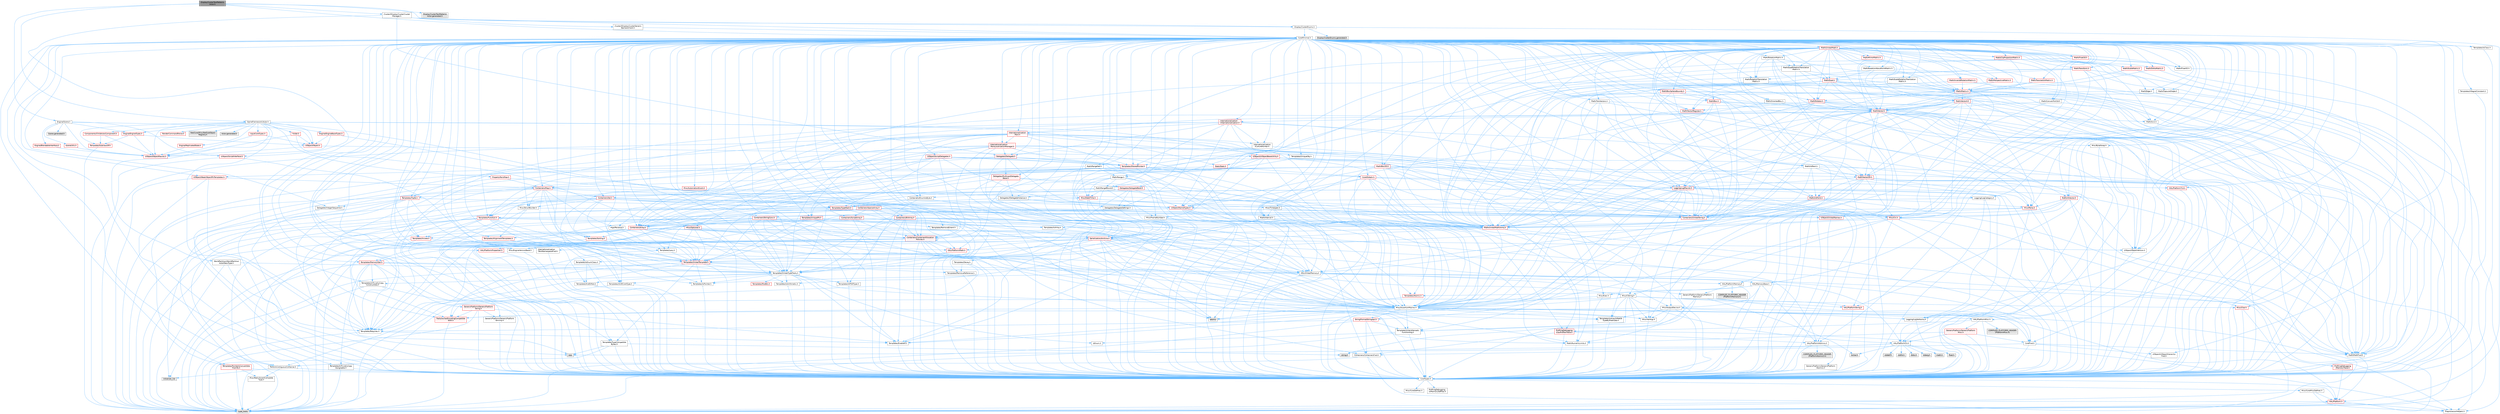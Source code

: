 digraph "DisplayClusterTestPatternsActor.h"
{
 // INTERACTIVE_SVG=YES
 // LATEX_PDF_SIZE
  bgcolor="transparent";
  edge [fontname=Helvetica,fontsize=10,labelfontname=Helvetica,labelfontsize=10];
  node [fontname=Helvetica,fontsize=10,shape=box,height=0.2,width=0.4];
  Node1 [id="Node000001",label="DisplayClusterTestPatterns\lActor.h",height=0.2,width=0.4,color="gray40", fillcolor="grey60", style="filled", fontcolor="black",tooltip=" "];
  Node1 -> Node2 [id="edge1_Node000001_Node000002",color="steelblue1",style="solid",tooltip=" "];
  Node2 [id="Node000002",label="CoreMinimal.h",height=0.2,width=0.4,color="grey40", fillcolor="white", style="filled",URL="$d7/d67/CoreMinimal_8h.html",tooltip=" "];
  Node2 -> Node3 [id="edge2_Node000002_Node000003",color="steelblue1",style="solid",tooltip=" "];
  Node3 [id="Node000003",label="CoreTypes.h",height=0.2,width=0.4,color="grey40", fillcolor="white", style="filled",URL="$dc/dec/CoreTypes_8h.html",tooltip=" "];
  Node3 -> Node4 [id="edge3_Node000003_Node000004",color="steelblue1",style="solid",tooltip=" "];
  Node4 [id="Node000004",label="HAL/Platform.h",height=0.2,width=0.4,color="red", fillcolor="#FFF0F0", style="filled",URL="$d9/dd0/Platform_8h.html",tooltip=" "];
  Node4 -> Node7 [id="edge4_Node000004_Node000007",color="steelblue1",style="solid",tooltip=" "];
  Node7 [id="Node000007",label="type_traits",height=0.2,width=0.4,color="grey60", fillcolor="#E0E0E0", style="filled",tooltip=" "];
  Node4 -> Node8 [id="edge5_Node000004_Node000008",color="steelblue1",style="solid",tooltip=" "];
  Node8 [id="Node000008",label="PreprocessorHelpers.h",height=0.2,width=0.4,color="grey40", fillcolor="white", style="filled",URL="$db/ddb/PreprocessorHelpers_8h.html",tooltip=" "];
  Node3 -> Node14 [id="edge6_Node000003_Node000014",color="steelblue1",style="solid",tooltip=" "];
  Node14 [id="Node000014",label="ProfilingDebugging\l/UMemoryDefines.h",height=0.2,width=0.4,color="grey40", fillcolor="white", style="filled",URL="$d2/da2/UMemoryDefines_8h.html",tooltip=" "];
  Node3 -> Node15 [id="edge7_Node000003_Node000015",color="steelblue1",style="solid",tooltip=" "];
  Node15 [id="Node000015",label="Misc/CoreMiscDefines.h",height=0.2,width=0.4,color="grey40", fillcolor="white", style="filled",URL="$da/d38/CoreMiscDefines_8h.html",tooltip=" "];
  Node15 -> Node4 [id="edge8_Node000015_Node000004",color="steelblue1",style="solid",tooltip=" "];
  Node15 -> Node8 [id="edge9_Node000015_Node000008",color="steelblue1",style="solid",tooltip=" "];
  Node3 -> Node16 [id="edge10_Node000003_Node000016",color="steelblue1",style="solid",tooltip=" "];
  Node16 [id="Node000016",label="Misc/CoreDefines.h",height=0.2,width=0.4,color="grey40", fillcolor="white", style="filled",URL="$d3/dd2/CoreDefines_8h.html",tooltip=" "];
  Node2 -> Node17 [id="edge11_Node000002_Node000017",color="steelblue1",style="solid",tooltip=" "];
  Node17 [id="Node000017",label="CoreFwd.h",height=0.2,width=0.4,color="grey40", fillcolor="white", style="filled",URL="$d1/d1e/CoreFwd_8h.html",tooltip=" "];
  Node17 -> Node3 [id="edge12_Node000017_Node000003",color="steelblue1",style="solid",tooltip=" "];
  Node17 -> Node18 [id="edge13_Node000017_Node000018",color="steelblue1",style="solid",tooltip=" "];
  Node18 [id="Node000018",label="Containers/ContainersFwd.h",height=0.2,width=0.4,color="grey40", fillcolor="white", style="filled",URL="$d4/d0a/ContainersFwd_8h.html",tooltip=" "];
  Node18 -> Node4 [id="edge14_Node000018_Node000004",color="steelblue1",style="solid",tooltip=" "];
  Node18 -> Node3 [id="edge15_Node000018_Node000003",color="steelblue1",style="solid",tooltip=" "];
  Node18 -> Node19 [id="edge16_Node000018_Node000019",color="steelblue1",style="solid",tooltip=" "];
  Node19 [id="Node000019",label="Traits/IsContiguousContainer.h",height=0.2,width=0.4,color="grey40", fillcolor="white", style="filled",URL="$d5/d3c/IsContiguousContainer_8h.html",tooltip=" "];
  Node19 -> Node3 [id="edge17_Node000019_Node000003",color="steelblue1",style="solid",tooltip=" "];
  Node19 -> Node20 [id="edge18_Node000019_Node000020",color="steelblue1",style="solid",tooltip=" "];
  Node20 [id="Node000020",label="Misc/StaticAssertComplete\lType.h",height=0.2,width=0.4,color="grey40", fillcolor="white", style="filled",URL="$d5/d4e/StaticAssertCompleteType_8h.html",tooltip=" "];
  Node19 -> Node21 [id="edge19_Node000019_Node000021",color="steelblue1",style="solid",tooltip=" "];
  Node21 [id="Node000021",label="initializer_list",height=0.2,width=0.4,color="grey60", fillcolor="#E0E0E0", style="filled",tooltip=" "];
  Node17 -> Node22 [id="edge20_Node000017_Node000022",color="steelblue1",style="solid",tooltip=" "];
  Node22 [id="Node000022",label="Math/MathFwd.h",height=0.2,width=0.4,color="grey40", fillcolor="white", style="filled",URL="$d2/d10/MathFwd_8h.html",tooltip=" "];
  Node22 -> Node4 [id="edge21_Node000022_Node000004",color="steelblue1",style="solid",tooltip=" "];
  Node17 -> Node23 [id="edge22_Node000017_Node000023",color="steelblue1",style="solid",tooltip=" "];
  Node23 [id="Node000023",label="UObject/UObjectHierarchy\lFwd.h",height=0.2,width=0.4,color="grey40", fillcolor="white", style="filled",URL="$d3/d13/UObjectHierarchyFwd_8h.html",tooltip=" "];
  Node2 -> Node23 [id="edge23_Node000002_Node000023",color="steelblue1",style="solid",tooltip=" "];
  Node2 -> Node18 [id="edge24_Node000002_Node000018",color="steelblue1",style="solid",tooltip=" "];
  Node2 -> Node24 [id="edge25_Node000002_Node000024",color="steelblue1",style="solid",tooltip=" "];
  Node24 [id="Node000024",label="Misc/VarArgs.h",height=0.2,width=0.4,color="grey40", fillcolor="white", style="filled",URL="$d5/d6f/VarArgs_8h.html",tooltip=" "];
  Node24 -> Node3 [id="edge26_Node000024_Node000003",color="steelblue1",style="solid",tooltip=" "];
  Node2 -> Node25 [id="edge27_Node000002_Node000025",color="steelblue1",style="solid",tooltip=" "];
  Node25 [id="Node000025",label="Logging/LogVerbosity.h",height=0.2,width=0.4,color="grey40", fillcolor="white", style="filled",URL="$d2/d8f/LogVerbosity_8h.html",tooltip=" "];
  Node25 -> Node3 [id="edge28_Node000025_Node000003",color="steelblue1",style="solid",tooltip=" "];
  Node2 -> Node26 [id="edge29_Node000002_Node000026",color="steelblue1",style="solid",tooltip=" "];
  Node26 [id="Node000026",label="Misc/OutputDevice.h",height=0.2,width=0.4,color="grey40", fillcolor="white", style="filled",URL="$d7/d32/OutputDevice_8h.html",tooltip=" "];
  Node26 -> Node17 [id="edge30_Node000026_Node000017",color="steelblue1",style="solid",tooltip=" "];
  Node26 -> Node3 [id="edge31_Node000026_Node000003",color="steelblue1",style="solid",tooltip=" "];
  Node26 -> Node25 [id="edge32_Node000026_Node000025",color="steelblue1",style="solid",tooltip=" "];
  Node26 -> Node24 [id="edge33_Node000026_Node000024",color="steelblue1",style="solid",tooltip=" "];
  Node26 -> Node27 [id="edge34_Node000026_Node000027",color="steelblue1",style="solid",tooltip=" "];
  Node27 [id="Node000027",label="Templates/IsArrayOrRefOf\lTypeByPredicate.h",height=0.2,width=0.4,color="grey40", fillcolor="white", style="filled",URL="$d6/da1/IsArrayOrRefOfTypeByPredicate_8h.html",tooltip=" "];
  Node27 -> Node3 [id="edge35_Node000027_Node000003",color="steelblue1",style="solid",tooltip=" "];
  Node26 -> Node28 [id="edge36_Node000026_Node000028",color="steelblue1",style="solid",tooltip=" "];
  Node28 [id="Node000028",label="Templates/IsValidVariadic\lFunctionArg.h",height=0.2,width=0.4,color="grey40", fillcolor="white", style="filled",URL="$d0/dc8/IsValidVariadicFunctionArg_8h.html",tooltip=" "];
  Node28 -> Node3 [id="edge37_Node000028_Node000003",color="steelblue1",style="solid",tooltip=" "];
  Node28 -> Node29 [id="edge38_Node000028_Node000029",color="steelblue1",style="solid",tooltip=" "];
  Node29 [id="Node000029",label="IsEnum.h",height=0.2,width=0.4,color="grey40", fillcolor="white", style="filled",URL="$d4/de5/IsEnum_8h.html",tooltip=" "];
  Node28 -> Node7 [id="edge39_Node000028_Node000007",color="steelblue1",style="solid",tooltip=" "];
  Node26 -> Node30 [id="edge40_Node000026_Node000030",color="steelblue1",style="solid",tooltip=" "];
  Node30 [id="Node000030",label="Traits/IsCharEncodingCompatible\lWith.h",height=0.2,width=0.4,color="red", fillcolor="#FFF0F0", style="filled",URL="$df/dd1/IsCharEncodingCompatibleWith_8h.html",tooltip=" "];
  Node30 -> Node7 [id="edge41_Node000030_Node000007",color="steelblue1",style="solid",tooltip=" "];
  Node2 -> Node32 [id="edge42_Node000002_Node000032",color="steelblue1",style="solid",tooltip=" "];
  Node32 [id="Node000032",label="HAL/PlatformCrt.h",height=0.2,width=0.4,color="grey40", fillcolor="white", style="filled",URL="$d8/d75/PlatformCrt_8h.html",tooltip=" "];
  Node32 -> Node33 [id="edge43_Node000032_Node000033",color="steelblue1",style="solid",tooltip=" "];
  Node33 [id="Node000033",label="new",height=0.2,width=0.4,color="grey60", fillcolor="#E0E0E0", style="filled",tooltip=" "];
  Node32 -> Node34 [id="edge44_Node000032_Node000034",color="steelblue1",style="solid",tooltip=" "];
  Node34 [id="Node000034",label="wchar.h",height=0.2,width=0.4,color="grey60", fillcolor="#E0E0E0", style="filled",tooltip=" "];
  Node32 -> Node35 [id="edge45_Node000032_Node000035",color="steelblue1",style="solid",tooltip=" "];
  Node35 [id="Node000035",label="stddef.h",height=0.2,width=0.4,color="grey60", fillcolor="#E0E0E0", style="filled",tooltip=" "];
  Node32 -> Node36 [id="edge46_Node000032_Node000036",color="steelblue1",style="solid",tooltip=" "];
  Node36 [id="Node000036",label="stdlib.h",height=0.2,width=0.4,color="grey60", fillcolor="#E0E0E0", style="filled",tooltip=" "];
  Node32 -> Node37 [id="edge47_Node000032_Node000037",color="steelblue1",style="solid",tooltip=" "];
  Node37 [id="Node000037",label="stdio.h",height=0.2,width=0.4,color="grey60", fillcolor="#E0E0E0", style="filled",tooltip=" "];
  Node32 -> Node38 [id="edge48_Node000032_Node000038",color="steelblue1",style="solid",tooltip=" "];
  Node38 [id="Node000038",label="stdarg.h",height=0.2,width=0.4,color="grey60", fillcolor="#E0E0E0", style="filled",tooltip=" "];
  Node32 -> Node39 [id="edge49_Node000032_Node000039",color="steelblue1",style="solid",tooltip=" "];
  Node39 [id="Node000039",label="math.h",height=0.2,width=0.4,color="grey60", fillcolor="#E0E0E0", style="filled",tooltip=" "];
  Node32 -> Node40 [id="edge50_Node000032_Node000040",color="steelblue1",style="solid",tooltip=" "];
  Node40 [id="Node000040",label="float.h",height=0.2,width=0.4,color="grey60", fillcolor="#E0E0E0", style="filled",tooltip=" "];
  Node32 -> Node41 [id="edge51_Node000032_Node000041",color="steelblue1",style="solid",tooltip=" "];
  Node41 [id="Node000041",label="string.h",height=0.2,width=0.4,color="grey60", fillcolor="#E0E0E0", style="filled",tooltip=" "];
  Node2 -> Node42 [id="edge52_Node000002_Node000042",color="steelblue1",style="solid",tooltip=" "];
  Node42 [id="Node000042",label="HAL/PlatformMisc.h",height=0.2,width=0.4,color="grey40", fillcolor="white", style="filled",URL="$d0/df5/PlatformMisc_8h.html",tooltip=" "];
  Node42 -> Node3 [id="edge53_Node000042_Node000003",color="steelblue1",style="solid",tooltip=" "];
  Node42 -> Node43 [id="edge54_Node000042_Node000043",color="steelblue1",style="solid",tooltip=" "];
  Node43 [id="Node000043",label="GenericPlatform/GenericPlatform\lMisc.h",height=0.2,width=0.4,color="red", fillcolor="#FFF0F0", style="filled",URL="$db/d9a/GenericPlatformMisc_8h.html",tooltip=" "];
  Node43 -> Node17 [id="edge55_Node000043_Node000017",color="steelblue1",style="solid",tooltip=" "];
  Node43 -> Node3 [id="edge56_Node000043_Node000003",color="steelblue1",style="solid",tooltip=" "];
  Node43 -> Node32 [id="edge57_Node000043_Node000032",color="steelblue1",style="solid",tooltip=" "];
  Node43 -> Node47 [id="edge58_Node000043_Node000047",color="steelblue1",style="solid",tooltip=" "];
  Node47 [id="Node000047",label="Math/NumericLimits.h",height=0.2,width=0.4,color="grey40", fillcolor="white", style="filled",URL="$df/d1b/NumericLimits_8h.html",tooltip=" "];
  Node47 -> Node3 [id="edge59_Node000047_Node000003",color="steelblue1",style="solid",tooltip=" "];
  Node42 -> Node52 [id="edge60_Node000042_Node000052",color="steelblue1",style="solid",tooltip=" "];
  Node52 [id="Node000052",label="COMPILED_PLATFORM_HEADER\l(PlatformMisc.h)",height=0.2,width=0.4,color="grey60", fillcolor="#E0E0E0", style="filled",tooltip=" "];
  Node42 -> Node53 [id="edge61_Node000042_Node000053",color="steelblue1",style="solid",tooltip=" "];
  Node53 [id="Node000053",label="ProfilingDebugging\l/CpuProfilerTrace.h",height=0.2,width=0.4,color="red", fillcolor="#FFF0F0", style="filled",URL="$da/dcb/CpuProfilerTrace_8h.html",tooltip=" "];
  Node53 -> Node3 [id="edge62_Node000053_Node000003",color="steelblue1",style="solid",tooltip=" "];
  Node53 -> Node18 [id="edge63_Node000053_Node000018",color="steelblue1",style="solid",tooltip=" "];
  Node53 -> Node54 [id="edge64_Node000053_Node000054",color="steelblue1",style="solid",tooltip=" "];
  Node54 [id="Node000054",label="HAL/PlatformAtomics.h",height=0.2,width=0.4,color="grey40", fillcolor="white", style="filled",URL="$d3/d36/PlatformAtomics_8h.html",tooltip=" "];
  Node54 -> Node3 [id="edge65_Node000054_Node000003",color="steelblue1",style="solid",tooltip=" "];
  Node54 -> Node55 [id="edge66_Node000054_Node000055",color="steelblue1",style="solid",tooltip=" "];
  Node55 [id="Node000055",label="GenericPlatform/GenericPlatform\lAtomics.h",height=0.2,width=0.4,color="grey40", fillcolor="white", style="filled",URL="$da/d72/GenericPlatformAtomics_8h.html",tooltip=" "];
  Node55 -> Node3 [id="edge67_Node000055_Node000003",color="steelblue1",style="solid",tooltip=" "];
  Node54 -> Node56 [id="edge68_Node000054_Node000056",color="steelblue1",style="solid",tooltip=" "];
  Node56 [id="Node000056",label="COMPILED_PLATFORM_HEADER\l(PlatformAtomics.h)",height=0.2,width=0.4,color="grey60", fillcolor="#E0E0E0", style="filled",tooltip=" "];
  Node53 -> Node8 [id="edge69_Node000053_Node000008",color="steelblue1",style="solid",tooltip=" "];
  Node2 -> Node61 [id="edge70_Node000002_Node000061",color="steelblue1",style="solid",tooltip=" "];
  Node61 [id="Node000061",label="Misc/AssertionMacros.h",height=0.2,width=0.4,color="grey40", fillcolor="white", style="filled",URL="$d0/dfa/AssertionMacros_8h.html",tooltip=" "];
  Node61 -> Node3 [id="edge71_Node000061_Node000003",color="steelblue1",style="solid",tooltip=" "];
  Node61 -> Node4 [id="edge72_Node000061_Node000004",color="steelblue1",style="solid",tooltip=" "];
  Node61 -> Node42 [id="edge73_Node000061_Node000042",color="steelblue1",style="solid",tooltip=" "];
  Node61 -> Node8 [id="edge74_Node000061_Node000008",color="steelblue1",style="solid",tooltip=" "];
  Node61 -> Node62 [id="edge75_Node000061_Node000062",color="steelblue1",style="solid",tooltip=" "];
  Node62 [id="Node000062",label="Templates/EnableIf.h",height=0.2,width=0.4,color="grey40", fillcolor="white", style="filled",URL="$d7/d60/EnableIf_8h.html",tooltip=" "];
  Node62 -> Node3 [id="edge76_Node000062_Node000003",color="steelblue1",style="solid",tooltip=" "];
  Node61 -> Node27 [id="edge77_Node000061_Node000027",color="steelblue1",style="solid",tooltip=" "];
  Node61 -> Node28 [id="edge78_Node000061_Node000028",color="steelblue1",style="solid",tooltip=" "];
  Node61 -> Node30 [id="edge79_Node000061_Node000030",color="steelblue1",style="solid",tooltip=" "];
  Node61 -> Node24 [id="edge80_Node000061_Node000024",color="steelblue1",style="solid",tooltip=" "];
  Node61 -> Node63 [id="edge81_Node000061_Node000063",color="steelblue1",style="solid",tooltip=" "];
  Node63 [id="Node000063",label="String/FormatStringSan.h",height=0.2,width=0.4,color="red", fillcolor="#FFF0F0", style="filled",URL="$d3/d8b/FormatStringSan_8h.html",tooltip=" "];
  Node63 -> Node7 [id="edge82_Node000063_Node000007",color="steelblue1",style="solid",tooltip=" "];
  Node63 -> Node3 [id="edge83_Node000063_Node000003",color="steelblue1",style="solid",tooltip=" "];
  Node63 -> Node64 [id="edge84_Node000063_Node000064",color="steelblue1",style="solid",tooltip=" "];
  Node64 [id="Node000064",label="Templates/Requires.h",height=0.2,width=0.4,color="grey40", fillcolor="white", style="filled",URL="$dc/d96/Requires_8h.html",tooltip=" "];
  Node64 -> Node62 [id="edge85_Node000064_Node000062",color="steelblue1",style="solid",tooltip=" "];
  Node64 -> Node7 [id="edge86_Node000064_Node000007",color="steelblue1",style="solid",tooltip=" "];
  Node63 -> Node28 [id="edge87_Node000063_Node000028",color="steelblue1",style="solid",tooltip=" "];
  Node63 -> Node18 [id="edge88_Node000063_Node000018",color="steelblue1",style="solid",tooltip=" "];
  Node61 -> Node69 [id="edge89_Node000061_Node000069",color="steelblue1",style="solid",tooltip=" "];
  Node69 [id="Node000069",label="atomic",height=0.2,width=0.4,color="grey60", fillcolor="#E0E0E0", style="filled",tooltip=" "];
  Node2 -> Node70 [id="edge90_Node000002_Node000070",color="steelblue1",style="solid",tooltip=" "];
  Node70 [id="Node000070",label="Templates/IsPointer.h",height=0.2,width=0.4,color="grey40", fillcolor="white", style="filled",URL="$d7/d05/IsPointer_8h.html",tooltip=" "];
  Node70 -> Node3 [id="edge91_Node000070_Node000003",color="steelblue1",style="solid",tooltip=" "];
  Node2 -> Node71 [id="edge92_Node000002_Node000071",color="steelblue1",style="solid",tooltip=" "];
  Node71 [id="Node000071",label="HAL/PlatformMemory.h",height=0.2,width=0.4,color="grey40", fillcolor="white", style="filled",URL="$de/d68/PlatformMemory_8h.html",tooltip=" "];
  Node71 -> Node3 [id="edge93_Node000071_Node000003",color="steelblue1",style="solid",tooltip=" "];
  Node71 -> Node72 [id="edge94_Node000071_Node000072",color="steelblue1",style="solid",tooltip=" "];
  Node72 [id="Node000072",label="GenericPlatform/GenericPlatform\lMemory.h",height=0.2,width=0.4,color="grey40", fillcolor="white", style="filled",URL="$dd/d22/GenericPlatformMemory_8h.html",tooltip=" "];
  Node72 -> Node17 [id="edge95_Node000072_Node000017",color="steelblue1",style="solid",tooltip=" "];
  Node72 -> Node3 [id="edge96_Node000072_Node000003",color="steelblue1",style="solid",tooltip=" "];
  Node72 -> Node73 [id="edge97_Node000072_Node000073",color="steelblue1",style="solid",tooltip=" "];
  Node73 [id="Node000073",label="HAL/PlatformString.h",height=0.2,width=0.4,color="red", fillcolor="#FFF0F0", style="filled",URL="$db/db5/PlatformString_8h.html",tooltip=" "];
  Node73 -> Node3 [id="edge98_Node000073_Node000003",color="steelblue1",style="solid",tooltip=" "];
  Node72 -> Node41 [id="edge99_Node000072_Node000041",color="steelblue1",style="solid",tooltip=" "];
  Node72 -> Node34 [id="edge100_Node000072_Node000034",color="steelblue1",style="solid",tooltip=" "];
  Node71 -> Node75 [id="edge101_Node000071_Node000075",color="steelblue1",style="solid",tooltip=" "];
  Node75 [id="Node000075",label="COMPILED_PLATFORM_HEADER\l(PlatformMemory.h)",height=0.2,width=0.4,color="grey60", fillcolor="#E0E0E0", style="filled",tooltip=" "];
  Node2 -> Node54 [id="edge102_Node000002_Node000054",color="steelblue1",style="solid",tooltip=" "];
  Node2 -> Node76 [id="edge103_Node000002_Node000076",color="steelblue1",style="solid",tooltip=" "];
  Node76 [id="Node000076",label="Misc/Exec.h",height=0.2,width=0.4,color="grey40", fillcolor="white", style="filled",URL="$de/ddb/Exec_8h.html",tooltip=" "];
  Node76 -> Node3 [id="edge104_Node000076_Node000003",color="steelblue1",style="solid",tooltip=" "];
  Node76 -> Node61 [id="edge105_Node000076_Node000061",color="steelblue1",style="solid",tooltip=" "];
  Node2 -> Node77 [id="edge106_Node000002_Node000077",color="steelblue1",style="solid",tooltip=" "];
  Node77 [id="Node000077",label="HAL/MemoryBase.h",height=0.2,width=0.4,color="grey40", fillcolor="white", style="filled",URL="$d6/d9f/MemoryBase_8h.html",tooltip=" "];
  Node77 -> Node3 [id="edge107_Node000077_Node000003",color="steelblue1",style="solid",tooltip=" "];
  Node77 -> Node54 [id="edge108_Node000077_Node000054",color="steelblue1",style="solid",tooltip=" "];
  Node77 -> Node32 [id="edge109_Node000077_Node000032",color="steelblue1",style="solid",tooltip=" "];
  Node77 -> Node76 [id="edge110_Node000077_Node000076",color="steelblue1",style="solid",tooltip=" "];
  Node77 -> Node26 [id="edge111_Node000077_Node000026",color="steelblue1",style="solid",tooltip=" "];
  Node77 -> Node78 [id="edge112_Node000077_Node000078",color="steelblue1",style="solid",tooltip=" "];
  Node78 [id="Node000078",label="Templates/Atomic.h",height=0.2,width=0.4,color="red", fillcolor="#FFF0F0", style="filled",URL="$d3/d91/Atomic_8h.html",tooltip=" "];
  Node78 -> Node69 [id="edge113_Node000078_Node000069",color="steelblue1",style="solid",tooltip=" "];
  Node2 -> Node87 [id="edge114_Node000002_Node000087",color="steelblue1",style="solid",tooltip=" "];
  Node87 [id="Node000087",label="HAL/UnrealMemory.h",height=0.2,width=0.4,color="grey40", fillcolor="white", style="filled",URL="$d9/d96/UnrealMemory_8h.html",tooltip=" "];
  Node87 -> Node3 [id="edge115_Node000087_Node000003",color="steelblue1",style="solid",tooltip=" "];
  Node87 -> Node72 [id="edge116_Node000087_Node000072",color="steelblue1",style="solid",tooltip=" "];
  Node87 -> Node77 [id="edge117_Node000087_Node000077",color="steelblue1",style="solid",tooltip=" "];
  Node87 -> Node71 [id="edge118_Node000087_Node000071",color="steelblue1",style="solid",tooltip=" "];
  Node87 -> Node88 [id="edge119_Node000087_Node000088",color="steelblue1",style="solid",tooltip=" "];
  Node88 [id="Node000088",label="ProfilingDebugging\l/MemoryTrace.h",height=0.2,width=0.4,color="red", fillcolor="#FFF0F0", style="filled",URL="$da/dd7/MemoryTrace_8h.html",tooltip=" "];
  Node88 -> Node4 [id="edge120_Node000088_Node000004",color="steelblue1",style="solid",tooltip=" "];
  Node87 -> Node70 [id="edge121_Node000087_Node000070",color="steelblue1",style="solid",tooltip=" "];
  Node2 -> Node89 [id="edge122_Node000002_Node000089",color="steelblue1",style="solid",tooltip=" "];
  Node89 [id="Node000089",label="Templates/IsArithmetic.h",height=0.2,width=0.4,color="grey40", fillcolor="white", style="filled",URL="$d2/d5d/IsArithmetic_8h.html",tooltip=" "];
  Node89 -> Node3 [id="edge123_Node000089_Node000003",color="steelblue1",style="solid",tooltip=" "];
  Node2 -> Node83 [id="edge124_Node000002_Node000083",color="steelblue1",style="solid",tooltip=" "];
  Node83 [id="Node000083",label="Templates/AndOrNot.h",height=0.2,width=0.4,color="grey40", fillcolor="white", style="filled",URL="$db/d0a/AndOrNot_8h.html",tooltip=" "];
  Node83 -> Node3 [id="edge125_Node000083_Node000003",color="steelblue1",style="solid",tooltip=" "];
  Node2 -> Node90 [id="edge126_Node000002_Node000090",color="steelblue1",style="solid",tooltip=" "];
  Node90 [id="Node000090",label="Templates/IsPODType.h",height=0.2,width=0.4,color="grey40", fillcolor="white", style="filled",URL="$d7/db1/IsPODType_8h.html",tooltip=" "];
  Node90 -> Node3 [id="edge127_Node000090_Node000003",color="steelblue1",style="solid",tooltip=" "];
  Node2 -> Node91 [id="edge128_Node000002_Node000091",color="steelblue1",style="solid",tooltip=" "];
  Node91 [id="Node000091",label="Templates/IsUECoreType.h",height=0.2,width=0.4,color="grey40", fillcolor="white", style="filled",URL="$d1/db8/IsUECoreType_8h.html",tooltip=" "];
  Node91 -> Node3 [id="edge129_Node000091_Node000003",color="steelblue1",style="solid",tooltip=" "];
  Node91 -> Node7 [id="edge130_Node000091_Node000007",color="steelblue1",style="solid",tooltip=" "];
  Node2 -> Node84 [id="edge131_Node000002_Node000084",color="steelblue1",style="solid",tooltip=" "];
  Node84 [id="Node000084",label="Templates/IsTriviallyCopy\lConstructible.h",height=0.2,width=0.4,color="grey40", fillcolor="white", style="filled",URL="$d3/d78/IsTriviallyCopyConstructible_8h.html",tooltip=" "];
  Node84 -> Node3 [id="edge132_Node000084_Node000003",color="steelblue1",style="solid",tooltip=" "];
  Node84 -> Node7 [id="edge133_Node000084_Node000007",color="steelblue1",style="solid",tooltip=" "];
  Node2 -> Node92 [id="edge134_Node000002_Node000092",color="steelblue1",style="solid",tooltip=" "];
  Node92 [id="Node000092",label="Templates/UnrealTypeTraits.h",height=0.2,width=0.4,color="grey40", fillcolor="white", style="filled",URL="$d2/d2d/UnrealTypeTraits_8h.html",tooltip=" "];
  Node92 -> Node3 [id="edge135_Node000092_Node000003",color="steelblue1",style="solid",tooltip=" "];
  Node92 -> Node70 [id="edge136_Node000092_Node000070",color="steelblue1",style="solid",tooltip=" "];
  Node92 -> Node61 [id="edge137_Node000092_Node000061",color="steelblue1",style="solid",tooltip=" "];
  Node92 -> Node83 [id="edge138_Node000092_Node000083",color="steelblue1",style="solid",tooltip=" "];
  Node92 -> Node62 [id="edge139_Node000092_Node000062",color="steelblue1",style="solid",tooltip=" "];
  Node92 -> Node89 [id="edge140_Node000092_Node000089",color="steelblue1",style="solid",tooltip=" "];
  Node92 -> Node29 [id="edge141_Node000092_Node000029",color="steelblue1",style="solid",tooltip=" "];
  Node92 -> Node93 [id="edge142_Node000092_Node000093",color="steelblue1",style="solid",tooltip=" "];
  Node93 [id="Node000093",label="Templates/Models.h",height=0.2,width=0.4,color="red", fillcolor="#FFF0F0", style="filled",URL="$d3/d0c/Models_8h.html",tooltip=" "];
  Node92 -> Node90 [id="edge143_Node000092_Node000090",color="steelblue1",style="solid",tooltip=" "];
  Node92 -> Node91 [id="edge144_Node000092_Node000091",color="steelblue1",style="solid",tooltip=" "];
  Node92 -> Node84 [id="edge145_Node000092_Node000084",color="steelblue1",style="solid",tooltip=" "];
  Node2 -> Node62 [id="edge146_Node000002_Node000062",color="steelblue1",style="solid",tooltip=" "];
  Node2 -> Node94 [id="edge147_Node000002_Node000094",color="steelblue1",style="solid",tooltip=" "];
  Node94 [id="Node000094",label="Templates/RemoveReference.h",height=0.2,width=0.4,color="grey40", fillcolor="white", style="filled",URL="$da/dbe/RemoveReference_8h.html",tooltip=" "];
  Node94 -> Node3 [id="edge148_Node000094_Node000003",color="steelblue1",style="solid",tooltip=" "];
  Node2 -> Node95 [id="edge149_Node000002_Node000095",color="steelblue1",style="solid",tooltip=" "];
  Node95 [id="Node000095",label="Templates/IntegralConstant.h",height=0.2,width=0.4,color="grey40", fillcolor="white", style="filled",URL="$db/d1b/IntegralConstant_8h.html",tooltip=" "];
  Node95 -> Node3 [id="edge150_Node000095_Node000003",color="steelblue1",style="solid",tooltip=" "];
  Node2 -> Node96 [id="edge151_Node000002_Node000096",color="steelblue1",style="solid",tooltip=" "];
  Node96 [id="Node000096",label="Templates/IsClass.h",height=0.2,width=0.4,color="grey40", fillcolor="white", style="filled",URL="$db/dcb/IsClass_8h.html",tooltip=" "];
  Node96 -> Node3 [id="edge152_Node000096_Node000003",color="steelblue1",style="solid",tooltip=" "];
  Node2 -> Node97 [id="edge153_Node000002_Node000097",color="steelblue1",style="solid",tooltip=" "];
  Node97 [id="Node000097",label="Templates/TypeCompatible\lBytes.h",height=0.2,width=0.4,color="grey40", fillcolor="white", style="filled",URL="$df/d0a/TypeCompatibleBytes_8h.html",tooltip=" "];
  Node97 -> Node3 [id="edge154_Node000097_Node000003",color="steelblue1",style="solid",tooltip=" "];
  Node97 -> Node41 [id="edge155_Node000097_Node000041",color="steelblue1",style="solid",tooltip=" "];
  Node97 -> Node33 [id="edge156_Node000097_Node000033",color="steelblue1",style="solid",tooltip=" "];
  Node97 -> Node7 [id="edge157_Node000097_Node000007",color="steelblue1",style="solid",tooltip=" "];
  Node2 -> Node19 [id="edge158_Node000002_Node000019",color="steelblue1",style="solid",tooltip=" "];
  Node2 -> Node98 [id="edge159_Node000002_Node000098",color="steelblue1",style="solid",tooltip=" "];
  Node98 [id="Node000098",label="Templates/UnrealTemplate.h",height=0.2,width=0.4,color="red", fillcolor="#FFF0F0", style="filled",URL="$d4/d24/UnrealTemplate_8h.html",tooltip=" "];
  Node98 -> Node3 [id="edge160_Node000098_Node000003",color="steelblue1",style="solid",tooltip=" "];
  Node98 -> Node70 [id="edge161_Node000098_Node000070",color="steelblue1",style="solid",tooltip=" "];
  Node98 -> Node87 [id="edge162_Node000098_Node000087",color="steelblue1",style="solid",tooltip=" "];
  Node98 -> Node92 [id="edge163_Node000098_Node000092",color="steelblue1",style="solid",tooltip=" "];
  Node98 -> Node94 [id="edge164_Node000098_Node000094",color="steelblue1",style="solid",tooltip=" "];
  Node98 -> Node64 [id="edge165_Node000098_Node000064",color="steelblue1",style="solid",tooltip=" "];
  Node98 -> Node97 [id="edge166_Node000098_Node000097",color="steelblue1",style="solid",tooltip=" "];
  Node98 -> Node19 [id="edge167_Node000098_Node000019",color="steelblue1",style="solid",tooltip=" "];
  Node98 -> Node7 [id="edge168_Node000098_Node000007",color="steelblue1",style="solid",tooltip=" "];
  Node2 -> Node47 [id="edge169_Node000002_Node000047",color="steelblue1",style="solid",tooltip=" "];
  Node2 -> Node102 [id="edge170_Node000002_Node000102",color="steelblue1",style="solid",tooltip=" "];
  Node102 [id="Node000102",label="HAL/PlatformMath.h",height=0.2,width=0.4,color="red", fillcolor="#FFF0F0", style="filled",URL="$dc/d53/PlatformMath_8h.html",tooltip=" "];
  Node102 -> Node3 [id="edge171_Node000102_Node000003",color="steelblue1",style="solid",tooltip=" "];
  Node2 -> Node85 [id="edge172_Node000002_Node000085",color="steelblue1",style="solid",tooltip=" "];
  Node85 [id="Node000085",label="Templates/IsTriviallyCopy\lAssignable.h",height=0.2,width=0.4,color="grey40", fillcolor="white", style="filled",URL="$d2/df2/IsTriviallyCopyAssignable_8h.html",tooltip=" "];
  Node85 -> Node3 [id="edge173_Node000085_Node000003",color="steelblue1",style="solid",tooltip=" "];
  Node85 -> Node7 [id="edge174_Node000085_Node000007",color="steelblue1",style="solid",tooltip=" "];
  Node2 -> Node110 [id="edge175_Node000002_Node000110",color="steelblue1",style="solid",tooltip=" "];
  Node110 [id="Node000110",label="Templates/MemoryOps.h",height=0.2,width=0.4,color="red", fillcolor="#FFF0F0", style="filled",URL="$db/dea/MemoryOps_8h.html",tooltip=" "];
  Node110 -> Node3 [id="edge176_Node000110_Node000003",color="steelblue1",style="solid",tooltip=" "];
  Node110 -> Node87 [id="edge177_Node000110_Node000087",color="steelblue1",style="solid",tooltip=" "];
  Node110 -> Node85 [id="edge178_Node000110_Node000085",color="steelblue1",style="solid",tooltip=" "];
  Node110 -> Node84 [id="edge179_Node000110_Node000084",color="steelblue1",style="solid",tooltip=" "];
  Node110 -> Node64 [id="edge180_Node000110_Node000064",color="steelblue1",style="solid",tooltip=" "];
  Node110 -> Node92 [id="edge181_Node000110_Node000092",color="steelblue1",style="solid",tooltip=" "];
  Node110 -> Node33 [id="edge182_Node000110_Node000033",color="steelblue1",style="solid",tooltip=" "];
  Node110 -> Node7 [id="edge183_Node000110_Node000007",color="steelblue1",style="solid",tooltip=" "];
  Node2 -> Node111 [id="edge184_Node000002_Node000111",color="steelblue1",style="solid",tooltip=" "];
  Node111 [id="Node000111",label="Containers/ContainerAllocation\lPolicies.h",height=0.2,width=0.4,color="red", fillcolor="#FFF0F0", style="filled",URL="$d7/dff/ContainerAllocationPolicies_8h.html",tooltip=" "];
  Node111 -> Node3 [id="edge185_Node000111_Node000003",color="steelblue1",style="solid",tooltip=" "];
  Node111 -> Node111 [id="edge186_Node000111_Node000111",color="steelblue1",style="solid",tooltip=" "];
  Node111 -> Node102 [id="edge187_Node000111_Node000102",color="steelblue1",style="solid",tooltip=" "];
  Node111 -> Node87 [id="edge188_Node000111_Node000087",color="steelblue1",style="solid",tooltip=" "];
  Node111 -> Node47 [id="edge189_Node000111_Node000047",color="steelblue1",style="solid",tooltip=" "];
  Node111 -> Node61 [id="edge190_Node000111_Node000061",color="steelblue1",style="solid",tooltip=" "];
  Node111 -> Node110 [id="edge191_Node000111_Node000110",color="steelblue1",style="solid",tooltip=" "];
  Node111 -> Node97 [id="edge192_Node000111_Node000097",color="steelblue1",style="solid",tooltip=" "];
  Node111 -> Node7 [id="edge193_Node000111_Node000007",color="steelblue1",style="solid",tooltip=" "];
  Node2 -> Node114 [id="edge194_Node000002_Node000114",color="steelblue1",style="solid",tooltip=" "];
  Node114 [id="Node000114",label="Templates/IsEnumClass.h",height=0.2,width=0.4,color="grey40", fillcolor="white", style="filled",URL="$d7/d15/IsEnumClass_8h.html",tooltip=" "];
  Node114 -> Node3 [id="edge195_Node000114_Node000003",color="steelblue1",style="solid",tooltip=" "];
  Node114 -> Node83 [id="edge196_Node000114_Node000083",color="steelblue1",style="solid",tooltip=" "];
  Node2 -> Node115 [id="edge197_Node000002_Node000115",color="steelblue1",style="solid",tooltip=" "];
  Node115 [id="Node000115",label="HAL/PlatformProperties.h",height=0.2,width=0.4,color="red", fillcolor="#FFF0F0", style="filled",URL="$d9/db0/PlatformProperties_8h.html",tooltip=" "];
  Node115 -> Node3 [id="edge198_Node000115_Node000003",color="steelblue1",style="solid",tooltip=" "];
  Node2 -> Node118 [id="edge199_Node000002_Node000118",color="steelblue1",style="solid",tooltip=" "];
  Node118 [id="Node000118",label="Misc/EngineVersionBase.h",height=0.2,width=0.4,color="grey40", fillcolor="white", style="filled",URL="$d5/d2b/EngineVersionBase_8h.html",tooltip=" "];
  Node118 -> Node3 [id="edge200_Node000118_Node000003",color="steelblue1",style="solid",tooltip=" "];
  Node2 -> Node119 [id="edge201_Node000002_Node000119",color="steelblue1",style="solid",tooltip=" "];
  Node119 [id="Node000119",label="Internationalization\l/TextNamespaceFwd.h",height=0.2,width=0.4,color="grey40", fillcolor="white", style="filled",URL="$d8/d97/TextNamespaceFwd_8h.html",tooltip=" "];
  Node119 -> Node3 [id="edge202_Node000119_Node000003",color="steelblue1",style="solid",tooltip=" "];
  Node2 -> Node120 [id="edge203_Node000002_Node000120",color="steelblue1",style="solid",tooltip=" "];
  Node120 [id="Node000120",label="Serialization/Archive.h",height=0.2,width=0.4,color="red", fillcolor="#FFF0F0", style="filled",URL="$d7/d3b/Archive_8h.html",tooltip=" "];
  Node120 -> Node17 [id="edge204_Node000120_Node000017",color="steelblue1",style="solid",tooltip=" "];
  Node120 -> Node3 [id="edge205_Node000120_Node000003",color="steelblue1",style="solid",tooltip=" "];
  Node120 -> Node115 [id="edge206_Node000120_Node000115",color="steelblue1",style="solid",tooltip=" "];
  Node120 -> Node119 [id="edge207_Node000120_Node000119",color="steelblue1",style="solid",tooltip=" "];
  Node120 -> Node22 [id="edge208_Node000120_Node000022",color="steelblue1",style="solid",tooltip=" "];
  Node120 -> Node61 [id="edge209_Node000120_Node000061",color="steelblue1",style="solid",tooltip=" "];
  Node120 -> Node118 [id="edge210_Node000120_Node000118",color="steelblue1",style="solid",tooltip=" "];
  Node120 -> Node24 [id="edge211_Node000120_Node000024",color="steelblue1",style="solid",tooltip=" "];
  Node120 -> Node62 [id="edge212_Node000120_Node000062",color="steelblue1",style="solid",tooltip=" "];
  Node120 -> Node27 [id="edge213_Node000120_Node000027",color="steelblue1",style="solid",tooltip=" "];
  Node120 -> Node114 [id="edge214_Node000120_Node000114",color="steelblue1",style="solid",tooltip=" "];
  Node120 -> Node28 [id="edge215_Node000120_Node000028",color="steelblue1",style="solid",tooltip=" "];
  Node120 -> Node98 [id="edge216_Node000120_Node000098",color="steelblue1",style="solid",tooltip=" "];
  Node120 -> Node30 [id="edge217_Node000120_Node000030",color="steelblue1",style="solid",tooltip=" "];
  Node120 -> Node123 [id="edge218_Node000120_Node000123",color="steelblue1",style="solid",tooltip=" "];
  Node123 [id="Node000123",label="UObject/ObjectVersion.h",height=0.2,width=0.4,color="grey40", fillcolor="white", style="filled",URL="$da/d63/ObjectVersion_8h.html",tooltip=" "];
  Node123 -> Node3 [id="edge219_Node000123_Node000003",color="steelblue1",style="solid",tooltip=" "];
  Node2 -> Node124 [id="edge220_Node000002_Node000124",color="steelblue1",style="solid",tooltip=" "];
  Node124 [id="Node000124",label="Templates/Less.h",height=0.2,width=0.4,color="grey40", fillcolor="white", style="filled",URL="$de/dc8/Less_8h.html",tooltip=" "];
  Node124 -> Node3 [id="edge221_Node000124_Node000003",color="steelblue1",style="solid",tooltip=" "];
  Node124 -> Node98 [id="edge222_Node000124_Node000098",color="steelblue1",style="solid",tooltip=" "];
  Node2 -> Node125 [id="edge223_Node000002_Node000125",color="steelblue1",style="solid",tooltip=" "];
  Node125 [id="Node000125",label="Templates/Sorting.h",height=0.2,width=0.4,color="red", fillcolor="#FFF0F0", style="filled",URL="$d3/d9e/Sorting_8h.html",tooltip=" "];
  Node125 -> Node3 [id="edge224_Node000125_Node000003",color="steelblue1",style="solid",tooltip=" "];
  Node125 -> Node102 [id="edge225_Node000125_Node000102",color="steelblue1",style="solid",tooltip=" "];
  Node125 -> Node124 [id="edge226_Node000125_Node000124",color="steelblue1",style="solid",tooltip=" "];
  Node2 -> Node136 [id="edge227_Node000002_Node000136",color="steelblue1",style="solid",tooltip=" "];
  Node136 [id="Node000136",label="Misc/Char.h",height=0.2,width=0.4,color="red", fillcolor="#FFF0F0", style="filled",URL="$d0/d58/Char_8h.html",tooltip=" "];
  Node136 -> Node3 [id="edge228_Node000136_Node000003",color="steelblue1",style="solid",tooltip=" "];
  Node136 -> Node7 [id="edge229_Node000136_Node000007",color="steelblue1",style="solid",tooltip=" "];
  Node2 -> Node139 [id="edge230_Node000002_Node000139",color="steelblue1",style="solid",tooltip=" "];
  Node139 [id="Node000139",label="GenericPlatform/GenericPlatform\lStricmp.h",height=0.2,width=0.4,color="grey40", fillcolor="white", style="filled",URL="$d2/d86/GenericPlatformStricmp_8h.html",tooltip=" "];
  Node139 -> Node3 [id="edge231_Node000139_Node000003",color="steelblue1",style="solid",tooltip=" "];
  Node2 -> Node140 [id="edge232_Node000002_Node000140",color="steelblue1",style="solid",tooltip=" "];
  Node140 [id="Node000140",label="GenericPlatform/GenericPlatform\lString.h",height=0.2,width=0.4,color="red", fillcolor="#FFF0F0", style="filled",URL="$dd/d20/GenericPlatformString_8h.html",tooltip=" "];
  Node140 -> Node3 [id="edge233_Node000140_Node000003",color="steelblue1",style="solid",tooltip=" "];
  Node140 -> Node139 [id="edge234_Node000140_Node000139",color="steelblue1",style="solid",tooltip=" "];
  Node140 -> Node62 [id="edge235_Node000140_Node000062",color="steelblue1",style="solid",tooltip=" "];
  Node140 -> Node30 [id="edge236_Node000140_Node000030",color="steelblue1",style="solid",tooltip=" "];
  Node140 -> Node7 [id="edge237_Node000140_Node000007",color="steelblue1",style="solid",tooltip=" "];
  Node2 -> Node73 [id="edge238_Node000002_Node000073",color="steelblue1",style="solid",tooltip=" "];
  Node2 -> Node143 [id="edge239_Node000002_Node000143",color="steelblue1",style="solid",tooltip=" "];
  Node143 [id="Node000143",label="Misc/CString.h",height=0.2,width=0.4,color="grey40", fillcolor="white", style="filled",URL="$d2/d49/CString_8h.html",tooltip=" "];
  Node143 -> Node3 [id="edge240_Node000143_Node000003",color="steelblue1",style="solid",tooltip=" "];
  Node143 -> Node32 [id="edge241_Node000143_Node000032",color="steelblue1",style="solid",tooltip=" "];
  Node143 -> Node73 [id="edge242_Node000143_Node000073",color="steelblue1",style="solid",tooltip=" "];
  Node143 -> Node61 [id="edge243_Node000143_Node000061",color="steelblue1",style="solid",tooltip=" "];
  Node143 -> Node136 [id="edge244_Node000143_Node000136",color="steelblue1",style="solid",tooltip=" "];
  Node143 -> Node24 [id="edge245_Node000143_Node000024",color="steelblue1",style="solid",tooltip=" "];
  Node143 -> Node27 [id="edge246_Node000143_Node000027",color="steelblue1",style="solid",tooltip=" "];
  Node143 -> Node28 [id="edge247_Node000143_Node000028",color="steelblue1",style="solid",tooltip=" "];
  Node143 -> Node30 [id="edge248_Node000143_Node000030",color="steelblue1",style="solid",tooltip=" "];
  Node2 -> Node144 [id="edge249_Node000002_Node000144",color="steelblue1",style="solid",tooltip=" "];
  Node144 [id="Node000144",label="Misc/Crc.h",height=0.2,width=0.4,color="red", fillcolor="#FFF0F0", style="filled",URL="$d4/dd2/Crc_8h.html",tooltip=" "];
  Node144 -> Node3 [id="edge250_Node000144_Node000003",color="steelblue1",style="solid",tooltip=" "];
  Node144 -> Node73 [id="edge251_Node000144_Node000073",color="steelblue1",style="solid",tooltip=" "];
  Node144 -> Node61 [id="edge252_Node000144_Node000061",color="steelblue1",style="solid",tooltip=" "];
  Node144 -> Node143 [id="edge253_Node000144_Node000143",color="steelblue1",style="solid",tooltip=" "];
  Node144 -> Node136 [id="edge254_Node000144_Node000136",color="steelblue1",style="solid",tooltip=" "];
  Node144 -> Node92 [id="edge255_Node000144_Node000092",color="steelblue1",style="solid",tooltip=" "];
  Node2 -> Node135 [id="edge256_Node000002_Node000135",color="steelblue1",style="solid",tooltip=" "];
  Node135 [id="Node000135",label="Math/UnrealMathUtility.h",height=0.2,width=0.4,color="red", fillcolor="#FFF0F0", style="filled",URL="$db/db8/UnrealMathUtility_8h.html",tooltip=" "];
  Node135 -> Node3 [id="edge257_Node000135_Node000003",color="steelblue1",style="solid",tooltip=" "];
  Node135 -> Node61 [id="edge258_Node000135_Node000061",color="steelblue1",style="solid",tooltip=" "];
  Node135 -> Node102 [id="edge259_Node000135_Node000102",color="steelblue1",style="solid",tooltip=" "];
  Node135 -> Node22 [id="edge260_Node000135_Node000022",color="steelblue1",style="solid",tooltip=" "];
  Node135 -> Node64 [id="edge261_Node000135_Node000064",color="steelblue1",style="solid",tooltip=" "];
  Node2 -> Node145 [id="edge262_Node000002_Node000145",color="steelblue1",style="solid",tooltip=" "];
  Node145 [id="Node000145",label="Containers/UnrealString.h",height=0.2,width=0.4,color="red", fillcolor="#FFF0F0", style="filled",URL="$d5/dba/UnrealString_8h.html",tooltip=" "];
  Node2 -> Node149 [id="edge263_Node000002_Node000149",color="steelblue1",style="solid",tooltip=" "];
  Node149 [id="Node000149",label="Containers/Array.h",height=0.2,width=0.4,color="red", fillcolor="#FFF0F0", style="filled",URL="$df/dd0/Array_8h.html",tooltip=" "];
  Node149 -> Node3 [id="edge264_Node000149_Node000003",color="steelblue1",style="solid",tooltip=" "];
  Node149 -> Node61 [id="edge265_Node000149_Node000061",color="steelblue1",style="solid",tooltip=" "];
  Node149 -> Node87 [id="edge266_Node000149_Node000087",color="steelblue1",style="solid",tooltip=" "];
  Node149 -> Node92 [id="edge267_Node000149_Node000092",color="steelblue1",style="solid",tooltip=" "];
  Node149 -> Node98 [id="edge268_Node000149_Node000098",color="steelblue1",style="solid",tooltip=" "];
  Node149 -> Node111 [id="edge269_Node000149_Node000111",color="steelblue1",style="solid",tooltip=" "];
  Node149 -> Node120 [id="edge270_Node000149_Node000120",color="steelblue1",style="solid",tooltip=" "];
  Node149 -> Node128 [id="edge271_Node000149_Node000128",color="steelblue1",style="solid",tooltip=" "];
  Node128 [id="Node000128",label="Templates/Invoke.h",height=0.2,width=0.4,color="red", fillcolor="#FFF0F0", style="filled",URL="$d7/deb/Invoke_8h.html",tooltip=" "];
  Node128 -> Node3 [id="edge272_Node000128_Node000003",color="steelblue1",style="solid",tooltip=" "];
  Node128 -> Node98 [id="edge273_Node000128_Node000098",color="steelblue1",style="solid",tooltip=" "];
  Node128 -> Node7 [id="edge274_Node000128_Node000007",color="steelblue1",style="solid",tooltip=" "];
  Node149 -> Node124 [id="edge275_Node000149_Node000124",color="steelblue1",style="solid",tooltip=" "];
  Node149 -> Node64 [id="edge276_Node000149_Node000064",color="steelblue1",style="solid",tooltip=" "];
  Node149 -> Node125 [id="edge277_Node000149_Node000125",color="steelblue1",style="solid",tooltip=" "];
  Node149 -> Node172 [id="edge278_Node000149_Node000172",color="steelblue1",style="solid",tooltip=" "];
  Node172 [id="Node000172",label="Templates/AlignmentTemplates.h",height=0.2,width=0.4,color="red", fillcolor="#FFF0F0", style="filled",URL="$dd/d32/AlignmentTemplates_8h.html",tooltip=" "];
  Node172 -> Node3 [id="edge279_Node000172_Node000003",color="steelblue1",style="solid",tooltip=" "];
  Node172 -> Node70 [id="edge280_Node000172_Node000070",color="steelblue1",style="solid",tooltip=" "];
  Node149 -> Node7 [id="edge281_Node000149_Node000007",color="steelblue1",style="solid",tooltip=" "];
  Node2 -> Node173 [id="edge282_Node000002_Node000173",color="steelblue1",style="solid",tooltip=" "];
  Node173 [id="Node000173",label="Misc/FrameNumber.h",height=0.2,width=0.4,color="grey40", fillcolor="white", style="filled",URL="$dd/dbd/FrameNumber_8h.html",tooltip=" "];
  Node173 -> Node3 [id="edge283_Node000173_Node000003",color="steelblue1",style="solid",tooltip=" "];
  Node173 -> Node47 [id="edge284_Node000173_Node000047",color="steelblue1",style="solid",tooltip=" "];
  Node173 -> Node135 [id="edge285_Node000173_Node000135",color="steelblue1",style="solid",tooltip=" "];
  Node173 -> Node62 [id="edge286_Node000173_Node000062",color="steelblue1",style="solid",tooltip=" "];
  Node173 -> Node92 [id="edge287_Node000173_Node000092",color="steelblue1",style="solid",tooltip=" "];
  Node2 -> Node174 [id="edge288_Node000002_Node000174",color="steelblue1",style="solid",tooltip=" "];
  Node174 [id="Node000174",label="Misc/Timespan.h",height=0.2,width=0.4,color="grey40", fillcolor="white", style="filled",URL="$da/dd9/Timespan_8h.html",tooltip=" "];
  Node174 -> Node3 [id="edge289_Node000174_Node000003",color="steelblue1",style="solid",tooltip=" "];
  Node174 -> Node175 [id="edge290_Node000174_Node000175",color="steelblue1",style="solid",tooltip=" "];
  Node175 [id="Node000175",label="Math/Interval.h",height=0.2,width=0.4,color="grey40", fillcolor="white", style="filled",URL="$d1/d55/Interval_8h.html",tooltip=" "];
  Node175 -> Node3 [id="edge291_Node000175_Node000003",color="steelblue1",style="solid",tooltip=" "];
  Node175 -> Node89 [id="edge292_Node000175_Node000089",color="steelblue1",style="solid",tooltip=" "];
  Node175 -> Node92 [id="edge293_Node000175_Node000092",color="steelblue1",style="solid",tooltip=" "];
  Node175 -> Node47 [id="edge294_Node000175_Node000047",color="steelblue1",style="solid",tooltip=" "];
  Node175 -> Node135 [id="edge295_Node000175_Node000135",color="steelblue1",style="solid",tooltip=" "];
  Node174 -> Node135 [id="edge296_Node000174_Node000135",color="steelblue1",style="solid",tooltip=" "];
  Node174 -> Node61 [id="edge297_Node000174_Node000061",color="steelblue1",style="solid",tooltip=" "];
  Node2 -> Node176 [id="edge298_Node000002_Node000176",color="steelblue1",style="solid",tooltip=" "];
  Node176 [id="Node000176",label="Containers/StringConv.h",height=0.2,width=0.4,color="red", fillcolor="#FFF0F0", style="filled",URL="$d3/ddf/StringConv_8h.html",tooltip=" "];
  Node176 -> Node3 [id="edge299_Node000176_Node000003",color="steelblue1",style="solid",tooltip=" "];
  Node176 -> Node61 [id="edge300_Node000176_Node000061",color="steelblue1",style="solid",tooltip=" "];
  Node176 -> Node111 [id="edge301_Node000176_Node000111",color="steelblue1",style="solid",tooltip=" "];
  Node176 -> Node149 [id="edge302_Node000176_Node000149",color="steelblue1",style="solid",tooltip=" "];
  Node176 -> Node143 [id="edge303_Node000176_Node000143",color="steelblue1",style="solid",tooltip=" "];
  Node176 -> Node177 [id="edge304_Node000176_Node000177",color="steelblue1",style="solid",tooltip=" "];
  Node177 [id="Node000177",label="Templates/IsArray.h",height=0.2,width=0.4,color="grey40", fillcolor="white", style="filled",URL="$d8/d8d/IsArray_8h.html",tooltip=" "];
  Node177 -> Node3 [id="edge305_Node000177_Node000003",color="steelblue1",style="solid",tooltip=" "];
  Node176 -> Node98 [id="edge306_Node000176_Node000098",color="steelblue1",style="solid",tooltip=" "];
  Node176 -> Node92 [id="edge307_Node000176_Node000092",color="steelblue1",style="solid",tooltip=" "];
  Node176 -> Node30 [id="edge308_Node000176_Node000030",color="steelblue1",style="solid",tooltip=" "];
  Node176 -> Node19 [id="edge309_Node000176_Node000019",color="steelblue1",style="solid",tooltip=" "];
  Node176 -> Node7 [id="edge310_Node000176_Node000007",color="steelblue1",style="solid",tooltip=" "];
  Node2 -> Node178 [id="edge311_Node000002_Node000178",color="steelblue1",style="solid",tooltip=" "];
  Node178 [id="Node000178",label="UObject/UnrealNames.h",height=0.2,width=0.4,color="red", fillcolor="#FFF0F0", style="filled",URL="$d8/db1/UnrealNames_8h.html",tooltip=" "];
  Node178 -> Node3 [id="edge312_Node000178_Node000003",color="steelblue1",style="solid",tooltip=" "];
  Node2 -> Node180 [id="edge313_Node000002_Node000180",color="steelblue1",style="solid",tooltip=" "];
  Node180 [id="Node000180",label="UObject/NameTypes.h",height=0.2,width=0.4,color="red", fillcolor="#FFF0F0", style="filled",URL="$d6/d35/NameTypes_8h.html",tooltip=" "];
  Node180 -> Node3 [id="edge314_Node000180_Node000003",color="steelblue1",style="solid",tooltip=" "];
  Node180 -> Node61 [id="edge315_Node000180_Node000061",color="steelblue1",style="solid",tooltip=" "];
  Node180 -> Node87 [id="edge316_Node000180_Node000087",color="steelblue1",style="solid",tooltip=" "];
  Node180 -> Node92 [id="edge317_Node000180_Node000092",color="steelblue1",style="solid",tooltip=" "];
  Node180 -> Node98 [id="edge318_Node000180_Node000098",color="steelblue1",style="solid",tooltip=" "];
  Node180 -> Node145 [id="edge319_Node000180_Node000145",color="steelblue1",style="solid",tooltip=" "];
  Node180 -> Node176 [id="edge320_Node000180_Node000176",color="steelblue1",style="solid",tooltip=" "];
  Node180 -> Node178 [id="edge321_Node000180_Node000178",color="steelblue1",style="solid",tooltip=" "];
  Node180 -> Node78 [id="edge322_Node000180_Node000078",color="steelblue1",style="solid",tooltip=" "];
  Node2 -> Node188 [id="edge323_Node000002_Node000188",color="steelblue1",style="solid",tooltip=" "];
  Node188 [id="Node000188",label="Misc/Parse.h",height=0.2,width=0.4,color="red", fillcolor="#FFF0F0", style="filled",URL="$dc/d71/Parse_8h.html",tooltip=" "];
  Node188 -> Node145 [id="edge324_Node000188_Node000145",color="steelblue1",style="solid",tooltip=" "];
  Node188 -> Node3 [id="edge325_Node000188_Node000003",color="steelblue1",style="solid",tooltip=" "];
  Node188 -> Node32 [id="edge326_Node000188_Node000032",color="steelblue1",style="solid",tooltip=" "];
  Node188 -> Node189 [id="edge327_Node000188_Node000189",color="steelblue1",style="solid",tooltip=" "];
  Node189 [id="Node000189",label="Templates/Function.h",height=0.2,width=0.4,color="red", fillcolor="#FFF0F0", style="filled",URL="$df/df5/Function_8h.html",tooltip=" "];
  Node189 -> Node3 [id="edge328_Node000189_Node000003",color="steelblue1",style="solid",tooltip=" "];
  Node189 -> Node61 [id="edge329_Node000189_Node000061",color="steelblue1",style="solid",tooltip=" "];
  Node189 -> Node87 [id="edge330_Node000189_Node000087",color="steelblue1",style="solid",tooltip=" "];
  Node189 -> Node92 [id="edge331_Node000189_Node000092",color="steelblue1",style="solid",tooltip=" "];
  Node189 -> Node128 [id="edge332_Node000189_Node000128",color="steelblue1",style="solid",tooltip=" "];
  Node189 -> Node98 [id="edge333_Node000189_Node000098",color="steelblue1",style="solid",tooltip=" "];
  Node189 -> Node64 [id="edge334_Node000189_Node000064",color="steelblue1",style="solid",tooltip=" "];
  Node189 -> Node135 [id="edge335_Node000189_Node000135",color="steelblue1",style="solid",tooltip=" "];
  Node189 -> Node33 [id="edge336_Node000189_Node000033",color="steelblue1",style="solid",tooltip=" "];
  Node189 -> Node7 [id="edge337_Node000189_Node000007",color="steelblue1",style="solid",tooltip=" "];
  Node2 -> Node172 [id="edge338_Node000002_Node000172",color="steelblue1",style="solid",tooltip=" "];
  Node2 -> Node191 [id="edge339_Node000002_Node000191",color="steelblue1",style="solid",tooltip=" "];
  Node191 [id="Node000191",label="Misc/StructBuilder.h",height=0.2,width=0.4,color="grey40", fillcolor="white", style="filled",URL="$d9/db3/StructBuilder_8h.html",tooltip=" "];
  Node191 -> Node3 [id="edge340_Node000191_Node000003",color="steelblue1",style="solid",tooltip=" "];
  Node191 -> Node135 [id="edge341_Node000191_Node000135",color="steelblue1",style="solid",tooltip=" "];
  Node191 -> Node172 [id="edge342_Node000191_Node000172",color="steelblue1",style="solid",tooltip=" "];
  Node2 -> Node104 [id="edge343_Node000002_Node000104",color="steelblue1",style="solid",tooltip=" "];
  Node104 [id="Node000104",label="Templates/Decay.h",height=0.2,width=0.4,color="grey40", fillcolor="white", style="filled",URL="$dd/d0f/Decay_8h.html",tooltip=" "];
  Node104 -> Node3 [id="edge344_Node000104_Node000003",color="steelblue1",style="solid",tooltip=" "];
  Node104 -> Node94 [id="edge345_Node000104_Node000094",color="steelblue1",style="solid",tooltip=" "];
  Node104 -> Node7 [id="edge346_Node000104_Node000007",color="steelblue1",style="solid",tooltip=" "];
  Node2 -> Node192 [id="edge347_Node000002_Node000192",color="steelblue1",style="solid",tooltip=" "];
  Node192 [id="Node000192",label="Templates/PointerIsConvertible\lFromTo.h",height=0.2,width=0.4,color="red", fillcolor="#FFF0F0", style="filled",URL="$d6/d65/PointerIsConvertibleFromTo_8h.html",tooltip=" "];
  Node192 -> Node3 [id="edge348_Node000192_Node000003",color="steelblue1",style="solid",tooltip=" "];
  Node192 -> Node20 [id="edge349_Node000192_Node000020",color="steelblue1",style="solid",tooltip=" "];
  Node192 -> Node7 [id="edge350_Node000192_Node000007",color="steelblue1",style="solid",tooltip=" "];
  Node2 -> Node128 [id="edge351_Node000002_Node000128",color="steelblue1",style="solid",tooltip=" "];
  Node2 -> Node189 [id="edge352_Node000002_Node000189",color="steelblue1",style="solid",tooltip=" "];
  Node2 -> Node161 [id="edge353_Node000002_Node000161",color="steelblue1",style="solid",tooltip=" "];
  Node161 [id="Node000161",label="Templates/TypeHash.h",height=0.2,width=0.4,color="red", fillcolor="#FFF0F0", style="filled",URL="$d1/d62/TypeHash_8h.html",tooltip=" "];
  Node161 -> Node3 [id="edge354_Node000161_Node000003",color="steelblue1",style="solid",tooltip=" "];
  Node161 -> Node64 [id="edge355_Node000161_Node000064",color="steelblue1",style="solid",tooltip=" "];
  Node161 -> Node144 [id="edge356_Node000161_Node000144",color="steelblue1",style="solid",tooltip=" "];
  Node161 -> Node7 [id="edge357_Node000161_Node000007",color="steelblue1",style="solid",tooltip=" "];
  Node2 -> Node193 [id="edge358_Node000002_Node000193",color="steelblue1",style="solid",tooltip=" "];
  Node193 [id="Node000193",label="Containers/ScriptArray.h",height=0.2,width=0.4,color="red", fillcolor="#FFF0F0", style="filled",URL="$dc/daf/ScriptArray_8h.html",tooltip=" "];
  Node193 -> Node3 [id="edge359_Node000193_Node000003",color="steelblue1",style="solid",tooltip=" "];
  Node193 -> Node61 [id="edge360_Node000193_Node000061",color="steelblue1",style="solid",tooltip=" "];
  Node193 -> Node87 [id="edge361_Node000193_Node000087",color="steelblue1",style="solid",tooltip=" "];
  Node193 -> Node111 [id="edge362_Node000193_Node000111",color="steelblue1",style="solid",tooltip=" "];
  Node193 -> Node149 [id="edge363_Node000193_Node000149",color="steelblue1",style="solid",tooltip=" "];
  Node193 -> Node21 [id="edge364_Node000193_Node000021",color="steelblue1",style="solid",tooltip=" "];
  Node2 -> Node194 [id="edge365_Node000002_Node000194",color="steelblue1",style="solid",tooltip=" "];
  Node194 [id="Node000194",label="Containers/BitArray.h",height=0.2,width=0.4,color="red", fillcolor="#FFF0F0", style="filled",URL="$d1/de4/BitArray_8h.html",tooltip=" "];
  Node194 -> Node111 [id="edge366_Node000194_Node000111",color="steelblue1",style="solid",tooltip=" "];
  Node194 -> Node3 [id="edge367_Node000194_Node000003",color="steelblue1",style="solid",tooltip=" "];
  Node194 -> Node54 [id="edge368_Node000194_Node000054",color="steelblue1",style="solid",tooltip=" "];
  Node194 -> Node87 [id="edge369_Node000194_Node000087",color="steelblue1",style="solid",tooltip=" "];
  Node194 -> Node135 [id="edge370_Node000194_Node000135",color="steelblue1",style="solid",tooltip=" "];
  Node194 -> Node61 [id="edge371_Node000194_Node000061",color="steelblue1",style="solid",tooltip=" "];
  Node194 -> Node120 [id="edge372_Node000194_Node000120",color="steelblue1",style="solid",tooltip=" "];
  Node194 -> Node62 [id="edge373_Node000194_Node000062",color="steelblue1",style="solid",tooltip=" "];
  Node194 -> Node128 [id="edge374_Node000194_Node000128",color="steelblue1",style="solid",tooltip=" "];
  Node194 -> Node98 [id="edge375_Node000194_Node000098",color="steelblue1",style="solid",tooltip=" "];
  Node194 -> Node92 [id="edge376_Node000194_Node000092",color="steelblue1",style="solid",tooltip=" "];
  Node2 -> Node195 [id="edge377_Node000002_Node000195",color="steelblue1",style="solid",tooltip=" "];
  Node195 [id="Node000195",label="Containers/SparseArray.h",height=0.2,width=0.4,color="red", fillcolor="#FFF0F0", style="filled",URL="$d5/dbf/SparseArray_8h.html",tooltip=" "];
  Node195 -> Node3 [id="edge378_Node000195_Node000003",color="steelblue1",style="solid",tooltip=" "];
  Node195 -> Node61 [id="edge379_Node000195_Node000061",color="steelblue1",style="solid",tooltip=" "];
  Node195 -> Node87 [id="edge380_Node000195_Node000087",color="steelblue1",style="solid",tooltip=" "];
  Node195 -> Node92 [id="edge381_Node000195_Node000092",color="steelblue1",style="solid",tooltip=" "];
  Node195 -> Node98 [id="edge382_Node000195_Node000098",color="steelblue1",style="solid",tooltip=" "];
  Node195 -> Node111 [id="edge383_Node000195_Node000111",color="steelblue1",style="solid",tooltip=" "];
  Node195 -> Node124 [id="edge384_Node000195_Node000124",color="steelblue1",style="solid",tooltip=" "];
  Node195 -> Node149 [id="edge385_Node000195_Node000149",color="steelblue1",style="solid",tooltip=" "];
  Node195 -> Node135 [id="edge386_Node000195_Node000135",color="steelblue1",style="solid",tooltip=" "];
  Node195 -> Node193 [id="edge387_Node000195_Node000193",color="steelblue1",style="solid",tooltip=" "];
  Node195 -> Node194 [id="edge388_Node000195_Node000194",color="steelblue1",style="solid",tooltip=" "];
  Node195 -> Node145 [id="edge389_Node000195_Node000145",color="steelblue1",style="solid",tooltip=" "];
  Node2 -> Node211 [id="edge390_Node000002_Node000211",color="steelblue1",style="solid",tooltip=" "];
  Node211 [id="Node000211",label="Containers/Set.h",height=0.2,width=0.4,color="red", fillcolor="#FFF0F0", style="filled",URL="$d4/d45/Set_8h.html",tooltip=" "];
  Node211 -> Node111 [id="edge391_Node000211_Node000111",color="steelblue1",style="solid",tooltip=" "];
  Node211 -> Node195 [id="edge392_Node000211_Node000195",color="steelblue1",style="solid",tooltip=" "];
  Node211 -> Node18 [id="edge393_Node000211_Node000018",color="steelblue1",style="solid",tooltip=" "];
  Node211 -> Node135 [id="edge394_Node000211_Node000135",color="steelblue1",style="solid",tooltip=" "];
  Node211 -> Node61 [id="edge395_Node000211_Node000061",color="steelblue1",style="solid",tooltip=" "];
  Node211 -> Node191 [id="edge396_Node000211_Node000191",color="steelblue1",style="solid",tooltip=" "];
  Node211 -> Node189 [id="edge397_Node000211_Node000189",color="steelblue1",style="solid",tooltip=" "];
  Node211 -> Node125 [id="edge398_Node000211_Node000125",color="steelblue1",style="solid",tooltip=" "];
  Node211 -> Node161 [id="edge399_Node000211_Node000161",color="steelblue1",style="solid",tooltip=" "];
  Node211 -> Node98 [id="edge400_Node000211_Node000098",color="steelblue1",style="solid",tooltip=" "];
  Node211 -> Node21 [id="edge401_Node000211_Node000021",color="steelblue1",style="solid",tooltip=" "];
  Node211 -> Node7 [id="edge402_Node000211_Node000007",color="steelblue1",style="solid",tooltip=" "];
  Node2 -> Node214 [id="edge403_Node000002_Node000214",color="steelblue1",style="solid",tooltip=" "];
  Node214 [id="Node000214",label="Algo/Reverse.h",height=0.2,width=0.4,color="grey40", fillcolor="white", style="filled",URL="$d5/d93/Reverse_8h.html",tooltip=" "];
  Node214 -> Node3 [id="edge404_Node000214_Node000003",color="steelblue1",style="solid",tooltip=" "];
  Node214 -> Node98 [id="edge405_Node000214_Node000098",color="steelblue1",style="solid",tooltip=" "];
  Node2 -> Node215 [id="edge406_Node000002_Node000215",color="steelblue1",style="solid",tooltip=" "];
  Node215 [id="Node000215",label="Containers/Map.h",height=0.2,width=0.4,color="red", fillcolor="#FFF0F0", style="filled",URL="$df/d79/Map_8h.html",tooltip=" "];
  Node215 -> Node3 [id="edge407_Node000215_Node000003",color="steelblue1",style="solid",tooltip=" "];
  Node215 -> Node214 [id="edge408_Node000215_Node000214",color="steelblue1",style="solid",tooltip=" "];
  Node215 -> Node211 [id="edge409_Node000215_Node000211",color="steelblue1",style="solid",tooltip=" "];
  Node215 -> Node145 [id="edge410_Node000215_Node000145",color="steelblue1",style="solid",tooltip=" "];
  Node215 -> Node61 [id="edge411_Node000215_Node000061",color="steelblue1",style="solid",tooltip=" "];
  Node215 -> Node191 [id="edge412_Node000215_Node000191",color="steelblue1",style="solid",tooltip=" "];
  Node215 -> Node189 [id="edge413_Node000215_Node000189",color="steelblue1",style="solid",tooltip=" "];
  Node215 -> Node125 [id="edge414_Node000215_Node000125",color="steelblue1",style="solid",tooltip=" "];
  Node215 -> Node216 [id="edge415_Node000215_Node000216",color="steelblue1",style="solid",tooltip=" "];
  Node216 [id="Node000216",label="Templates/Tuple.h",height=0.2,width=0.4,color="red", fillcolor="#FFF0F0", style="filled",URL="$d2/d4f/Tuple_8h.html",tooltip=" "];
  Node216 -> Node3 [id="edge416_Node000216_Node000003",color="steelblue1",style="solid",tooltip=" "];
  Node216 -> Node98 [id="edge417_Node000216_Node000098",color="steelblue1",style="solid",tooltip=" "];
  Node216 -> Node217 [id="edge418_Node000216_Node000217",color="steelblue1",style="solid",tooltip=" "];
  Node217 [id="Node000217",label="Delegates/IntegerSequence.h",height=0.2,width=0.4,color="grey40", fillcolor="white", style="filled",URL="$d2/dcc/IntegerSequence_8h.html",tooltip=" "];
  Node217 -> Node3 [id="edge419_Node000217_Node000003",color="steelblue1",style="solid",tooltip=" "];
  Node216 -> Node128 [id="edge420_Node000216_Node000128",color="steelblue1",style="solid",tooltip=" "];
  Node216 -> Node64 [id="edge421_Node000216_Node000064",color="steelblue1",style="solid",tooltip=" "];
  Node216 -> Node161 [id="edge422_Node000216_Node000161",color="steelblue1",style="solid",tooltip=" "];
  Node216 -> Node7 [id="edge423_Node000216_Node000007",color="steelblue1",style="solid",tooltip=" "];
  Node215 -> Node98 [id="edge424_Node000215_Node000098",color="steelblue1",style="solid",tooltip=" "];
  Node215 -> Node92 [id="edge425_Node000215_Node000092",color="steelblue1",style="solid",tooltip=" "];
  Node215 -> Node7 [id="edge426_Node000215_Node000007",color="steelblue1",style="solid",tooltip=" "];
  Node2 -> Node219 [id="edge427_Node000002_Node000219",color="steelblue1",style="solid",tooltip=" "];
  Node219 [id="Node000219",label="Math/IntPoint.h",height=0.2,width=0.4,color="red", fillcolor="#FFF0F0", style="filled",URL="$d3/df7/IntPoint_8h.html",tooltip=" "];
  Node219 -> Node3 [id="edge428_Node000219_Node000003",color="steelblue1",style="solid",tooltip=" "];
  Node219 -> Node61 [id="edge429_Node000219_Node000061",color="steelblue1",style="solid",tooltip=" "];
  Node219 -> Node188 [id="edge430_Node000219_Node000188",color="steelblue1",style="solid",tooltip=" "];
  Node219 -> Node22 [id="edge431_Node000219_Node000022",color="steelblue1",style="solid",tooltip=" "];
  Node219 -> Node135 [id="edge432_Node000219_Node000135",color="steelblue1",style="solid",tooltip=" "];
  Node219 -> Node145 [id="edge433_Node000219_Node000145",color="steelblue1",style="solid",tooltip=" "];
  Node219 -> Node161 [id="edge434_Node000219_Node000161",color="steelblue1",style="solid",tooltip=" "];
  Node2 -> Node221 [id="edge435_Node000002_Node000221",color="steelblue1",style="solid",tooltip=" "];
  Node221 [id="Node000221",label="Math/IntVector.h",height=0.2,width=0.4,color="red", fillcolor="#FFF0F0", style="filled",URL="$d7/d44/IntVector_8h.html",tooltip=" "];
  Node221 -> Node3 [id="edge436_Node000221_Node000003",color="steelblue1",style="solid",tooltip=" "];
  Node221 -> Node144 [id="edge437_Node000221_Node000144",color="steelblue1",style="solid",tooltip=" "];
  Node221 -> Node188 [id="edge438_Node000221_Node000188",color="steelblue1",style="solid",tooltip=" "];
  Node221 -> Node22 [id="edge439_Node000221_Node000022",color="steelblue1",style="solid",tooltip=" "];
  Node221 -> Node135 [id="edge440_Node000221_Node000135",color="steelblue1",style="solid",tooltip=" "];
  Node221 -> Node145 [id="edge441_Node000221_Node000145",color="steelblue1",style="solid",tooltip=" "];
  Node2 -> Node222 [id="edge442_Node000002_Node000222",color="steelblue1",style="solid",tooltip=" "];
  Node222 [id="Node000222",label="Logging/LogCategory.h",height=0.2,width=0.4,color="grey40", fillcolor="white", style="filled",URL="$d9/d36/LogCategory_8h.html",tooltip=" "];
  Node222 -> Node3 [id="edge443_Node000222_Node000003",color="steelblue1",style="solid",tooltip=" "];
  Node222 -> Node25 [id="edge444_Node000222_Node000025",color="steelblue1",style="solid",tooltip=" "];
  Node222 -> Node180 [id="edge445_Node000222_Node000180",color="steelblue1",style="solid",tooltip=" "];
  Node2 -> Node223 [id="edge446_Node000002_Node000223",color="steelblue1",style="solid",tooltip=" "];
  Node223 [id="Node000223",label="Logging/LogMacros.h",height=0.2,width=0.4,color="red", fillcolor="#FFF0F0", style="filled",URL="$d0/d16/LogMacros_8h.html",tooltip=" "];
  Node223 -> Node145 [id="edge447_Node000223_Node000145",color="steelblue1",style="solid",tooltip=" "];
  Node223 -> Node3 [id="edge448_Node000223_Node000003",color="steelblue1",style="solid",tooltip=" "];
  Node223 -> Node8 [id="edge449_Node000223_Node000008",color="steelblue1",style="solid",tooltip=" "];
  Node223 -> Node222 [id="edge450_Node000223_Node000222",color="steelblue1",style="solid",tooltip=" "];
  Node223 -> Node25 [id="edge451_Node000223_Node000025",color="steelblue1",style="solid",tooltip=" "];
  Node223 -> Node61 [id="edge452_Node000223_Node000061",color="steelblue1",style="solid",tooltip=" "];
  Node223 -> Node24 [id="edge453_Node000223_Node000024",color="steelblue1",style="solid",tooltip=" "];
  Node223 -> Node63 [id="edge454_Node000223_Node000063",color="steelblue1",style="solid",tooltip=" "];
  Node223 -> Node62 [id="edge455_Node000223_Node000062",color="steelblue1",style="solid",tooltip=" "];
  Node223 -> Node27 [id="edge456_Node000223_Node000027",color="steelblue1",style="solid",tooltip=" "];
  Node223 -> Node28 [id="edge457_Node000223_Node000028",color="steelblue1",style="solid",tooltip=" "];
  Node223 -> Node30 [id="edge458_Node000223_Node000030",color="steelblue1",style="solid",tooltip=" "];
  Node223 -> Node7 [id="edge459_Node000223_Node000007",color="steelblue1",style="solid",tooltip=" "];
  Node2 -> Node226 [id="edge460_Node000002_Node000226",color="steelblue1",style="solid",tooltip=" "];
  Node226 [id="Node000226",label="Math/Vector2D.h",height=0.2,width=0.4,color="red", fillcolor="#FFF0F0", style="filled",URL="$d3/db0/Vector2D_8h.html",tooltip=" "];
  Node226 -> Node3 [id="edge461_Node000226_Node000003",color="steelblue1",style="solid",tooltip=" "];
  Node226 -> Node22 [id="edge462_Node000226_Node000022",color="steelblue1",style="solid",tooltip=" "];
  Node226 -> Node61 [id="edge463_Node000226_Node000061",color="steelblue1",style="solid",tooltip=" "];
  Node226 -> Node144 [id="edge464_Node000226_Node000144",color="steelblue1",style="solid",tooltip=" "];
  Node226 -> Node135 [id="edge465_Node000226_Node000135",color="steelblue1",style="solid",tooltip=" "];
  Node226 -> Node145 [id="edge466_Node000226_Node000145",color="steelblue1",style="solid",tooltip=" "];
  Node226 -> Node188 [id="edge467_Node000226_Node000188",color="steelblue1",style="solid",tooltip=" "];
  Node226 -> Node219 [id="edge468_Node000226_Node000219",color="steelblue1",style="solid",tooltip=" "];
  Node226 -> Node223 [id="edge469_Node000226_Node000223",color="steelblue1",style="solid",tooltip=" "];
  Node226 -> Node7 [id="edge470_Node000226_Node000007",color="steelblue1",style="solid",tooltip=" "];
  Node2 -> Node230 [id="edge471_Node000002_Node000230",color="steelblue1",style="solid",tooltip=" "];
  Node230 [id="Node000230",label="Math/IntRect.h",height=0.2,width=0.4,color="grey40", fillcolor="white", style="filled",URL="$d7/d53/IntRect_8h.html",tooltip=" "];
  Node230 -> Node3 [id="edge472_Node000230_Node000003",color="steelblue1",style="solid",tooltip=" "];
  Node230 -> Node22 [id="edge473_Node000230_Node000022",color="steelblue1",style="solid",tooltip=" "];
  Node230 -> Node135 [id="edge474_Node000230_Node000135",color="steelblue1",style="solid",tooltip=" "];
  Node230 -> Node145 [id="edge475_Node000230_Node000145",color="steelblue1",style="solid",tooltip=" "];
  Node230 -> Node219 [id="edge476_Node000230_Node000219",color="steelblue1",style="solid",tooltip=" "];
  Node230 -> Node226 [id="edge477_Node000230_Node000226",color="steelblue1",style="solid",tooltip=" "];
  Node2 -> Node231 [id="edge478_Node000002_Node000231",color="steelblue1",style="solid",tooltip=" "];
  Node231 [id="Node000231",label="Misc/ByteSwap.h",height=0.2,width=0.4,color="grey40", fillcolor="white", style="filled",URL="$dc/dd7/ByteSwap_8h.html",tooltip=" "];
  Node231 -> Node3 [id="edge479_Node000231_Node000003",color="steelblue1",style="solid",tooltip=" "];
  Node231 -> Node32 [id="edge480_Node000231_Node000032",color="steelblue1",style="solid",tooltip=" "];
  Node2 -> Node160 [id="edge481_Node000002_Node000160",color="steelblue1",style="solid",tooltip=" "];
  Node160 [id="Node000160",label="Containers/EnumAsByte.h",height=0.2,width=0.4,color="grey40", fillcolor="white", style="filled",URL="$d6/d9a/EnumAsByte_8h.html",tooltip=" "];
  Node160 -> Node3 [id="edge482_Node000160_Node000003",color="steelblue1",style="solid",tooltip=" "];
  Node160 -> Node90 [id="edge483_Node000160_Node000090",color="steelblue1",style="solid",tooltip=" "];
  Node160 -> Node161 [id="edge484_Node000160_Node000161",color="steelblue1",style="solid",tooltip=" "];
  Node2 -> Node232 [id="edge485_Node000002_Node000232",color="steelblue1",style="solid",tooltip=" "];
  Node232 [id="Node000232",label="HAL/PlatformTLS.h",height=0.2,width=0.4,color="red", fillcolor="#FFF0F0", style="filled",URL="$d0/def/PlatformTLS_8h.html",tooltip=" "];
  Node232 -> Node3 [id="edge486_Node000232_Node000003",color="steelblue1",style="solid",tooltip=" "];
  Node2 -> Node235 [id="edge487_Node000002_Node000235",color="steelblue1",style="solid",tooltip=" "];
  Node235 [id="Node000235",label="CoreGlobals.h",height=0.2,width=0.4,color="red", fillcolor="#FFF0F0", style="filled",URL="$d5/d8c/CoreGlobals_8h.html",tooltip=" "];
  Node235 -> Node145 [id="edge488_Node000235_Node000145",color="steelblue1",style="solid",tooltip=" "];
  Node235 -> Node3 [id="edge489_Node000235_Node000003",color="steelblue1",style="solid",tooltip=" "];
  Node235 -> Node232 [id="edge490_Node000235_Node000232",color="steelblue1",style="solid",tooltip=" "];
  Node235 -> Node223 [id="edge491_Node000235_Node000223",color="steelblue1",style="solid",tooltip=" "];
  Node235 -> Node26 [id="edge492_Node000235_Node000026",color="steelblue1",style="solid",tooltip=" "];
  Node235 -> Node53 [id="edge493_Node000235_Node000053",color="steelblue1",style="solid",tooltip=" "];
  Node235 -> Node78 [id="edge494_Node000235_Node000078",color="steelblue1",style="solid",tooltip=" "];
  Node235 -> Node180 [id="edge495_Node000235_Node000180",color="steelblue1",style="solid",tooltip=" "];
  Node235 -> Node69 [id="edge496_Node000235_Node000069",color="steelblue1",style="solid",tooltip=" "];
  Node2 -> Node236 [id="edge497_Node000002_Node000236",color="steelblue1",style="solid",tooltip=" "];
  Node236 [id="Node000236",label="Templates/SharedPointer.h",height=0.2,width=0.4,color="red", fillcolor="#FFF0F0", style="filled",URL="$d2/d17/SharedPointer_8h.html",tooltip=" "];
  Node236 -> Node3 [id="edge498_Node000236_Node000003",color="steelblue1",style="solid",tooltip=" "];
  Node236 -> Node192 [id="edge499_Node000236_Node000192",color="steelblue1",style="solid",tooltip=" "];
  Node236 -> Node61 [id="edge500_Node000236_Node000061",color="steelblue1",style="solid",tooltip=" "];
  Node236 -> Node87 [id="edge501_Node000236_Node000087",color="steelblue1",style="solid",tooltip=" "];
  Node236 -> Node149 [id="edge502_Node000236_Node000149",color="steelblue1",style="solid",tooltip=" "];
  Node236 -> Node215 [id="edge503_Node000236_Node000215",color="steelblue1",style="solid",tooltip=" "];
  Node236 -> Node235 [id="edge504_Node000236_Node000235",color="steelblue1",style="solid",tooltip=" "];
  Node2 -> Node241 [id="edge505_Node000002_Node000241",color="steelblue1",style="solid",tooltip=" "];
  Node241 [id="Node000241",label="Internationalization\l/CulturePointer.h",height=0.2,width=0.4,color="grey40", fillcolor="white", style="filled",URL="$d6/dbe/CulturePointer_8h.html",tooltip=" "];
  Node241 -> Node3 [id="edge506_Node000241_Node000003",color="steelblue1",style="solid",tooltip=" "];
  Node241 -> Node236 [id="edge507_Node000241_Node000236",color="steelblue1",style="solid",tooltip=" "];
  Node2 -> Node242 [id="edge508_Node000002_Node000242",color="steelblue1",style="solid",tooltip=" "];
  Node242 [id="Node000242",label="UObject/WeakObjectPtrTemplates.h",height=0.2,width=0.4,color="red", fillcolor="#FFF0F0", style="filled",URL="$d8/d3b/WeakObjectPtrTemplates_8h.html",tooltip=" "];
  Node242 -> Node3 [id="edge509_Node000242_Node000003",color="steelblue1",style="solid",tooltip=" "];
  Node242 -> Node64 [id="edge510_Node000242_Node000064",color="steelblue1",style="solid",tooltip=" "];
  Node242 -> Node215 [id="edge511_Node000242_Node000215",color="steelblue1",style="solid",tooltip=" "];
  Node242 -> Node7 [id="edge512_Node000242_Node000007",color="steelblue1",style="solid",tooltip=" "];
  Node2 -> Node245 [id="edge513_Node000002_Node000245",color="steelblue1",style="solid",tooltip=" "];
  Node245 [id="Node000245",label="Delegates/DelegateSettings.h",height=0.2,width=0.4,color="grey40", fillcolor="white", style="filled",URL="$d0/d97/DelegateSettings_8h.html",tooltip=" "];
  Node245 -> Node3 [id="edge514_Node000245_Node000003",color="steelblue1",style="solid",tooltip=" "];
  Node2 -> Node246 [id="edge515_Node000002_Node000246",color="steelblue1",style="solid",tooltip=" "];
  Node246 [id="Node000246",label="Delegates/IDelegateInstance.h",height=0.2,width=0.4,color="grey40", fillcolor="white", style="filled",URL="$d2/d10/IDelegateInstance_8h.html",tooltip=" "];
  Node246 -> Node3 [id="edge516_Node000246_Node000003",color="steelblue1",style="solid",tooltip=" "];
  Node246 -> Node161 [id="edge517_Node000246_Node000161",color="steelblue1",style="solid",tooltip=" "];
  Node246 -> Node180 [id="edge518_Node000246_Node000180",color="steelblue1",style="solid",tooltip=" "];
  Node246 -> Node245 [id="edge519_Node000246_Node000245",color="steelblue1",style="solid",tooltip=" "];
  Node2 -> Node247 [id="edge520_Node000002_Node000247",color="steelblue1",style="solid",tooltip=" "];
  Node247 [id="Node000247",label="Delegates/DelegateBase.h",height=0.2,width=0.4,color="red", fillcolor="#FFF0F0", style="filled",URL="$da/d67/DelegateBase_8h.html",tooltip=" "];
  Node247 -> Node3 [id="edge521_Node000247_Node000003",color="steelblue1",style="solid",tooltip=" "];
  Node247 -> Node111 [id="edge522_Node000247_Node000111",color="steelblue1",style="solid",tooltip=" "];
  Node247 -> Node135 [id="edge523_Node000247_Node000135",color="steelblue1",style="solid",tooltip=" "];
  Node247 -> Node180 [id="edge524_Node000247_Node000180",color="steelblue1",style="solid",tooltip=" "];
  Node247 -> Node245 [id="edge525_Node000247_Node000245",color="steelblue1",style="solid",tooltip=" "];
  Node247 -> Node246 [id="edge526_Node000247_Node000246",color="steelblue1",style="solid",tooltip=" "];
  Node2 -> Node255 [id="edge527_Node000002_Node000255",color="steelblue1",style="solid",tooltip=" "];
  Node255 [id="Node000255",label="Delegates/MulticastDelegate\lBase.h",height=0.2,width=0.4,color="red", fillcolor="#FFF0F0", style="filled",URL="$db/d16/MulticastDelegateBase_8h.html",tooltip=" "];
  Node255 -> Node3 [id="edge528_Node000255_Node000003",color="steelblue1",style="solid",tooltip=" "];
  Node255 -> Node111 [id="edge529_Node000255_Node000111",color="steelblue1",style="solid",tooltip=" "];
  Node255 -> Node149 [id="edge530_Node000255_Node000149",color="steelblue1",style="solid",tooltip=" "];
  Node255 -> Node135 [id="edge531_Node000255_Node000135",color="steelblue1",style="solid",tooltip=" "];
  Node255 -> Node246 [id="edge532_Node000255_Node000246",color="steelblue1",style="solid",tooltip=" "];
  Node255 -> Node247 [id="edge533_Node000255_Node000247",color="steelblue1",style="solid",tooltip=" "];
  Node2 -> Node217 [id="edge534_Node000002_Node000217",color="steelblue1",style="solid",tooltip=" "];
  Node2 -> Node216 [id="edge535_Node000002_Node000216",color="steelblue1",style="solid",tooltip=" "];
  Node2 -> Node256 [id="edge536_Node000002_Node000256",color="steelblue1",style="solid",tooltip=" "];
  Node256 [id="Node000256",label="UObject/ScriptDelegates.h",height=0.2,width=0.4,color="red", fillcolor="#FFF0F0", style="filled",URL="$de/d81/ScriptDelegates_8h.html",tooltip=" "];
  Node256 -> Node149 [id="edge537_Node000256_Node000149",color="steelblue1",style="solid",tooltip=" "];
  Node256 -> Node111 [id="edge538_Node000256_Node000111",color="steelblue1",style="solid",tooltip=" "];
  Node256 -> Node145 [id="edge539_Node000256_Node000145",color="steelblue1",style="solid",tooltip=" "];
  Node256 -> Node61 [id="edge540_Node000256_Node000061",color="steelblue1",style="solid",tooltip=" "];
  Node256 -> Node236 [id="edge541_Node000256_Node000236",color="steelblue1",style="solid",tooltip=" "];
  Node256 -> Node161 [id="edge542_Node000256_Node000161",color="steelblue1",style="solid",tooltip=" "];
  Node256 -> Node92 [id="edge543_Node000256_Node000092",color="steelblue1",style="solid",tooltip=" "];
  Node256 -> Node180 [id="edge544_Node000256_Node000180",color="steelblue1",style="solid",tooltip=" "];
  Node2 -> Node258 [id="edge545_Node000002_Node000258",color="steelblue1",style="solid",tooltip=" "];
  Node258 [id="Node000258",label="Delegates/Delegate.h",height=0.2,width=0.4,color="red", fillcolor="#FFF0F0", style="filled",URL="$d4/d80/Delegate_8h.html",tooltip=" "];
  Node258 -> Node3 [id="edge546_Node000258_Node000003",color="steelblue1",style="solid",tooltip=" "];
  Node258 -> Node61 [id="edge547_Node000258_Node000061",color="steelblue1",style="solid",tooltip=" "];
  Node258 -> Node180 [id="edge548_Node000258_Node000180",color="steelblue1",style="solid",tooltip=" "];
  Node258 -> Node236 [id="edge549_Node000258_Node000236",color="steelblue1",style="solid",tooltip=" "];
  Node258 -> Node242 [id="edge550_Node000258_Node000242",color="steelblue1",style="solid",tooltip=" "];
  Node258 -> Node255 [id="edge551_Node000258_Node000255",color="steelblue1",style="solid",tooltip=" "];
  Node258 -> Node217 [id="edge552_Node000258_Node000217",color="steelblue1",style="solid",tooltip=" "];
  Node2 -> Node263 [id="edge553_Node000002_Node000263",color="steelblue1",style="solid",tooltip=" "];
  Node263 [id="Node000263",label="Internationalization\l/TextLocalizationManager.h",height=0.2,width=0.4,color="red", fillcolor="#FFF0F0", style="filled",URL="$d5/d2e/TextLocalizationManager_8h.html",tooltip=" "];
  Node263 -> Node149 [id="edge554_Node000263_Node000149",color="steelblue1",style="solid",tooltip=" "];
  Node263 -> Node111 [id="edge555_Node000263_Node000111",color="steelblue1",style="solid",tooltip=" "];
  Node263 -> Node215 [id="edge556_Node000263_Node000215",color="steelblue1",style="solid",tooltip=" "];
  Node263 -> Node211 [id="edge557_Node000263_Node000211",color="steelblue1",style="solid",tooltip=" "];
  Node263 -> Node145 [id="edge558_Node000263_Node000145",color="steelblue1",style="solid",tooltip=" "];
  Node263 -> Node3 [id="edge559_Node000263_Node000003",color="steelblue1",style="solid",tooltip=" "];
  Node263 -> Node258 [id="edge560_Node000263_Node000258",color="steelblue1",style="solid",tooltip=" "];
  Node263 -> Node144 [id="edge561_Node000263_Node000144",color="steelblue1",style="solid",tooltip=" "];
  Node263 -> Node189 [id="edge562_Node000263_Node000189",color="steelblue1",style="solid",tooltip=" "];
  Node263 -> Node236 [id="edge563_Node000263_Node000236",color="steelblue1",style="solid",tooltip=" "];
  Node263 -> Node69 [id="edge564_Node000263_Node000069",color="steelblue1",style="solid",tooltip=" "];
  Node2 -> Node204 [id="edge565_Node000002_Node000204",color="steelblue1",style="solid",tooltip=" "];
  Node204 [id="Node000204",label="Misc/Optional.h",height=0.2,width=0.4,color="red", fillcolor="#FFF0F0", style="filled",URL="$d2/dae/Optional_8h.html",tooltip=" "];
  Node204 -> Node3 [id="edge566_Node000204_Node000003",color="steelblue1",style="solid",tooltip=" "];
  Node204 -> Node61 [id="edge567_Node000204_Node000061",color="steelblue1",style="solid",tooltip=" "];
  Node204 -> Node110 [id="edge568_Node000204_Node000110",color="steelblue1",style="solid",tooltip=" "];
  Node204 -> Node98 [id="edge569_Node000204_Node000098",color="steelblue1",style="solid",tooltip=" "];
  Node204 -> Node120 [id="edge570_Node000204_Node000120",color="steelblue1",style="solid",tooltip=" "];
  Node2 -> Node177 [id="edge571_Node000002_Node000177",color="steelblue1",style="solid",tooltip=" "];
  Node2 -> Node209 [id="edge572_Node000002_Node000209",color="steelblue1",style="solid",tooltip=" "];
  Node209 [id="Node000209",label="Templates/RemoveExtent.h",height=0.2,width=0.4,color="grey40", fillcolor="white", style="filled",URL="$dc/de9/RemoveExtent_8h.html",tooltip=" "];
  Node209 -> Node3 [id="edge573_Node000209_Node000003",color="steelblue1",style="solid",tooltip=" "];
  Node2 -> Node208 [id="edge574_Node000002_Node000208",color="steelblue1",style="solid",tooltip=" "];
  Node208 [id="Node000208",label="Templates/UniquePtr.h",height=0.2,width=0.4,color="red", fillcolor="#FFF0F0", style="filled",URL="$de/d1a/UniquePtr_8h.html",tooltip=" "];
  Node208 -> Node3 [id="edge575_Node000208_Node000003",color="steelblue1",style="solid",tooltip=" "];
  Node208 -> Node98 [id="edge576_Node000208_Node000098",color="steelblue1",style="solid",tooltip=" "];
  Node208 -> Node177 [id="edge577_Node000208_Node000177",color="steelblue1",style="solid",tooltip=" "];
  Node208 -> Node209 [id="edge578_Node000208_Node000209",color="steelblue1",style="solid",tooltip=" "];
  Node208 -> Node64 [id="edge579_Node000208_Node000064",color="steelblue1",style="solid",tooltip=" "];
  Node208 -> Node7 [id="edge580_Node000208_Node000007",color="steelblue1",style="solid",tooltip=" "];
  Node2 -> Node270 [id="edge581_Node000002_Node000270",color="steelblue1",style="solid",tooltip=" "];
  Node270 [id="Node000270",label="Internationalization\l/Text.h",height=0.2,width=0.4,color="red", fillcolor="#FFF0F0", style="filled",URL="$d6/d35/Text_8h.html",tooltip=" "];
  Node270 -> Node3 [id="edge582_Node000270_Node000003",color="steelblue1",style="solid",tooltip=" "];
  Node270 -> Node54 [id="edge583_Node000270_Node000054",color="steelblue1",style="solid",tooltip=" "];
  Node270 -> Node61 [id="edge584_Node000270_Node000061",color="steelblue1",style="solid",tooltip=" "];
  Node270 -> Node92 [id="edge585_Node000270_Node000092",color="steelblue1",style="solid",tooltip=" "];
  Node270 -> Node149 [id="edge586_Node000270_Node000149",color="steelblue1",style="solid",tooltip=" "];
  Node270 -> Node145 [id="edge587_Node000270_Node000145",color="steelblue1",style="solid",tooltip=" "];
  Node270 -> Node160 [id="edge588_Node000270_Node000160",color="steelblue1",style="solid",tooltip=" "];
  Node270 -> Node236 [id="edge589_Node000270_Node000236",color="steelblue1",style="solid",tooltip=" "];
  Node270 -> Node241 [id="edge590_Node000270_Node000241",color="steelblue1",style="solid",tooltip=" "];
  Node270 -> Node263 [id="edge591_Node000270_Node000263",color="steelblue1",style="solid",tooltip=" "];
  Node270 -> Node204 [id="edge592_Node000270_Node000204",color="steelblue1",style="solid",tooltip=" "];
  Node270 -> Node208 [id="edge593_Node000270_Node000208",color="steelblue1",style="solid",tooltip=" "];
  Node270 -> Node64 [id="edge594_Node000270_Node000064",color="steelblue1",style="solid",tooltip=" "];
  Node270 -> Node7 [id="edge595_Node000270_Node000007",color="steelblue1",style="solid",tooltip=" "];
  Node2 -> Node207 [id="edge596_Node000002_Node000207",color="steelblue1",style="solid",tooltip=" "];
  Node207 [id="Node000207",label="Templates/UniqueObj.h",height=0.2,width=0.4,color="grey40", fillcolor="white", style="filled",URL="$da/d95/UniqueObj_8h.html",tooltip=" "];
  Node207 -> Node3 [id="edge597_Node000207_Node000003",color="steelblue1",style="solid",tooltip=" "];
  Node207 -> Node208 [id="edge598_Node000207_Node000208",color="steelblue1",style="solid",tooltip=" "];
  Node2 -> Node276 [id="edge599_Node000002_Node000276",color="steelblue1",style="solid",tooltip=" "];
  Node276 [id="Node000276",label="Internationalization\l/Internationalization.h",height=0.2,width=0.4,color="red", fillcolor="#FFF0F0", style="filled",URL="$da/de4/Internationalization_8h.html",tooltip=" "];
  Node276 -> Node149 [id="edge600_Node000276_Node000149",color="steelblue1",style="solid",tooltip=" "];
  Node276 -> Node145 [id="edge601_Node000276_Node000145",color="steelblue1",style="solid",tooltip=" "];
  Node276 -> Node3 [id="edge602_Node000276_Node000003",color="steelblue1",style="solid",tooltip=" "];
  Node276 -> Node258 [id="edge603_Node000276_Node000258",color="steelblue1",style="solid",tooltip=" "];
  Node276 -> Node241 [id="edge604_Node000276_Node000241",color="steelblue1",style="solid",tooltip=" "];
  Node276 -> Node270 [id="edge605_Node000276_Node000270",color="steelblue1",style="solid",tooltip=" "];
  Node276 -> Node236 [id="edge606_Node000276_Node000236",color="steelblue1",style="solid",tooltip=" "];
  Node276 -> Node216 [id="edge607_Node000276_Node000216",color="steelblue1",style="solid",tooltip=" "];
  Node276 -> Node207 [id="edge608_Node000276_Node000207",color="steelblue1",style="solid",tooltip=" "];
  Node276 -> Node180 [id="edge609_Node000276_Node000180",color="steelblue1",style="solid",tooltip=" "];
  Node2 -> Node277 [id="edge610_Node000002_Node000277",color="steelblue1",style="solid",tooltip=" "];
  Node277 [id="Node000277",label="Math/Vector.h",height=0.2,width=0.4,color="red", fillcolor="#FFF0F0", style="filled",URL="$d6/dbe/Vector_8h.html",tooltip=" "];
  Node277 -> Node3 [id="edge611_Node000277_Node000003",color="steelblue1",style="solid",tooltip=" "];
  Node277 -> Node61 [id="edge612_Node000277_Node000061",color="steelblue1",style="solid",tooltip=" "];
  Node277 -> Node22 [id="edge613_Node000277_Node000022",color="steelblue1",style="solid",tooltip=" "];
  Node277 -> Node47 [id="edge614_Node000277_Node000047",color="steelblue1",style="solid",tooltip=" "];
  Node277 -> Node144 [id="edge615_Node000277_Node000144",color="steelblue1",style="solid",tooltip=" "];
  Node277 -> Node135 [id="edge616_Node000277_Node000135",color="steelblue1",style="solid",tooltip=" "];
  Node277 -> Node145 [id="edge617_Node000277_Node000145",color="steelblue1",style="solid",tooltip=" "];
  Node277 -> Node188 [id="edge618_Node000277_Node000188",color="steelblue1",style="solid",tooltip=" "];
  Node277 -> Node219 [id="edge619_Node000277_Node000219",color="steelblue1",style="solid",tooltip=" "];
  Node277 -> Node223 [id="edge620_Node000277_Node000223",color="steelblue1",style="solid",tooltip=" "];
  Node277 -> Node226 [id="edge621_Node000277_Node000226",color="steelblue1",style="solid",tooltip=" "];
  Node277 -> Node231 [id="edge622_Node000277_Node000231",color="steelblue1",style="solid",tooltip=" "];
  Node277 -> Node270 [id="edge623_Node000277_Node000270",color="steelblue1",style="solid",tooltip=" "];
  Node277 -> Node276 [id="edge624_Node000277_Node000276",color="steelblue1",style="solid",tooltip=" "];
  Node277 -> Node221 [id="edge625_Node000277_Node000221",color="steelblue1",style="solid",tooltip=" "];
  Node277 -> Node280 [id="edge626_Node000277_Node000280",color="steelblue1",style="solid",tooltip=" "];
  Node280 [id="Node000280",label="Math/Axis.h",height=0.2,width=0.4,color="grey40", fillcolor="white", style="filled",URL="$dd/dbb/Axis_8h.html",tooltip=" "];
  Node280 -> Node3 [id="edge627_Node000280_Node000003",color="steelblue1",style="solid",tooltip=" "];
  Node277 -> Node123 [id="edge628_Node000277_Node000123",color="steelblue1",style="solid",tooltip=" "];
  Node277 -> Node7 [id="edge629_Node000277_Node000007",color="steelblue1",style="solid",tooltip=" "];
  Node2 -> Node281 [id="edge630_Node000002_Node000281",color="steelblue1",style="solid",tooltip=" "];
  Node281 [id="Node000281",label="Math/Vector4.h",height=0.2,width=0.4,color="red", fillcolor="#FFF0F0", style="filled",URL="$d7/d36/Vector4_8h.html",tooltip=" "];
  Node281 -> Node3 [id="edge631_Node000281_Node000003",color="steelblue1",style="solid",tooltip=" "];
  Node281 -> Node144 [id="edge632_Node000281_Node000144",color="steelblue1",style="solid",tooltip=" "];
  Node281 -> Node22 [id="edge633_Node000281_Node000022",color="steelblue1",style="solid",tooltip=" "];
  Node281 -> Node135 [id="edge634_Node000281_Node000135",color="steelblue1",style="solid",tooltip=" "];
  Node281 -> Node145 [id="edge635_Node000281_Node000145",color="steelblue1",style="solid",tooltip=" "];
  Node281 -> Node188 [id="edge636_Node000281_Node000188",color="steelblue1",style="solid",tooltip=" "];
  Node281 -> Node223 [id="edge637_Node000281_Node000223",color="steelblue1",style="solid",tooltip=" "];
  Node281 -> Node226 [id="edge638_Node000281_Node000226",color="steelblue1",style="solid",tooltip=" "];
  Node281 -> Node277 [id="edge639_Node000281_Node000277",color="steelblue1",style="solid",tooltip=" "];
  Node281 -> Node64 [id="edge640_Node000281_Node000064",color="steelblue1",style="solid",tooltip=" "];
  Node281 -> Node7 [id="edge641_Node000281_Node000007",color="steelblue1",style="solid",tooltip=" "];
  Node2 -> Node282 [id="edge642_Node000002_Node000282",color="steelblue1",style="solid",tooltip=" "];
  Node282 [id="Node000282",label="Math/VectorRegister.h",height=0.2,width=0.4,color="red", fillcolor="#FFF0F0", style="filled",URL="$da/d8b/VectorRegister_8h.html",tooltip=" "];
  Node282 -> Node3 [id="edge643_Node000282_Node000003",color="steelblue1",style="solid",tooltip=" "];
  Node282 -> Node135 [id="edge644_Node000282_Node000135",color="steelblue1",style="solid",tooltip=" "];
  Node2 -> Node287 [id="edge645_Node000002_Node000287",color="steelblue1",style="solid",tooltip=" "];
  Node287 [id="Node000287",label="Math/TwoVectors.h",height=0.2,width=0.4,color="grey40", fillcolor="white", style="filled",URL="$d4/db4/TwoVectors_8h.html",tooltip=" "];
  Node287 -> Node3 [id="edge646_Node000287_Node000003",color="steelblue1",style="solid",tooltip=" "];
  Node287 -> Node61 [id="edge647_Node000287_Node000061",color="steelblue1",style="solid",tooltip=" "];
  Node287 -> Node135 [id="edge648_Node000287_Node000135",color="steelblue1",style="solid",tooltip=" "];
  Node287 -> Node145 [id="edge649_Node000287_Node000145",color="steelblue1",style="solid",tooltip=" "];
  Node287 -> Node277 [id="edge650_Node000287_Node000277",color="steelblue1",style="solid",tooltip=" "];
  Node2 -> Node288 [id="edge651_Node000002_Node000288",color="steelblue1",style="solid",tooltip=" "];
  Node288 [id="Node000288",label="Math/Edge.h",height=0.2,width=0.4,color="grey40", fillcolor="white", style="filled",URL="$d5/de0/Edge_8h.html",tooltip=" "];
  Node288 -> Node3 [id="edge652_Node000288_Node000003",color="steelblue1",style="solid",tooltip=" "];
  Node288 -> Node277 [id="edge653_Node000288_Node000277",color="steelblue1",style="solid",tooltip=" "];
  Node2 -> Node123 [id="edge654_Node000002_Node000123",color="steelblue1",style="solid",tooltip=" "];
  Node2 -> Node289 [id="edge655_Node000002_Node000289",color="steelblue1",style="solid",tooltip=" "];
  Node289 [id="Node000289",label="Math/CapsuleShape.h",height=0.2,width=0.4,color="grey40", fillcolor="white", style="filled",URL="$d3/d36/CapsuleShape_8h.html",tooltip=" "];
  Node289 -> Node3 [id="edge656_Node000289_Node000003",color="steelblue1",style="solid",tooltip=" "];
  Node289 -> Node277 [id="edge657_Node000289_Node000277",color="steelblue1",style="solid",tooltip=" "];
  Node2 -> Node290 [id="edge658_Node000002_Node000290",color="steelblue1",style="solid",tooltip=" "];
  Node290 [id="Node000290",label="Math/Rotator.h",height=0.2,width=0.4,color="red", fillcolor="#FFF0F0", style="filled",URL="$d8/d3a/Rotator_8h.html",tooltip=" "];
  Node290 -> Node3 [id="edge659_Node000290_Node000003",color="steelblue1",style="solid",tooltip=" "];
  Node290 -> Node22 [id="edge660_Node000290_Node000022",color="steelblue1",style="solid",tooltip=" "];
  Node290 -> Node135 [id="edge661_Node000290_Node000135",color="steelblue1",style="solid",tooltip=" "];
  Node290 -> Node145 [id="edge662_Node000290_Node000145",color="steelblue1",style="solid",tooltip=" "];
  Node290 -> Node188 [id="edge663_Node000290_Node000188",color="steelblue1",style="solid",tooltip=" "];
  Node290 -> Node223 [id="edge664_Node000290_Node000223",color="steelblue1",style="solid",tooltip=" "];
  Node290 -> Node277 [id="edge665_Node000290_Node000277",color="steelblue1",style="solid",tooltip=" "];
  Node290 -> Node282 [id="edge666_Node000290_Node000282",color="steelblue1",style="solid",tooltip=" "];
  Node290 -> Node123 [id="edge667_Node000290_Node000123",color="steelblue1",style="solid",tooltip=" "];
  Node2 -> Node291 [id="edge668_Node000002_Node000291",color="steelblue1",style="solid",tooltip=" "];
  Node291 [id="Node000291",label="Misc/DateTime.h",height=0.2,width=0.4,color="red", fillcolor="#FFF0F0", style="filled",URL="$d1/de9/DateTime_8h.html",tooltip=" "];
  Node291 -> Node145 [id="edge669_Node000291_Node000145",color="steelblue1",style="solid",tooltip=" "];
  Node291 -> Node3 [id="edge670_Node000291_Node000003",color="steelblue1",style="solid",tooltip=" "];
  Node291 -> Node174 [id="edge671_Node000291_Node000174",color="steelblue1",style="solid",tooltip=" "];
  Node291 -> Node120 [id="edge672_Node000291_Node000120",color="steelblue1",style="solid",tooltip=" "];
  Node291 -> Node161 [id="edge673_Node000291_Node000161",color="steelblue1",style="solid",tooltip=" "];
  Node2 -> Node292 [id="edge674_Node000002_Node000292",color="steelblue1",style="solid",tooltip=" "];
  Node292 [id="Node000292",label="Math/RangeBound.h",height=0.2,width=0.4,color="grey40", fillcolor="white", style="filled",URL="$d7/dd8/RangeBound_8h.html",tooltip=" "];
  Node292 -> Node3 [id="edge675_Node000292_Node000003",color="steelblue1",style="solid",tooltip=" "];
  Node292 -> Node61 [id="edge676_Node000292_Node000061",color="steelblue1",style="solid",tooltip=" "];
  Node292 -> Node161 [id="edge677_Node000292_Node000161",color="steelblue1",style="solid",tooltip=" "];
  Node292 -> Node160 [id="edge678_Node000292_Node000160",color="steelblue1",style="solid",tooltip=" "];
  Node292 -> Node173 [id="edge679_Node000292_Node000173",color="steelblue1",style="solid",tooltip=" "];
  Node292 -> Node291 [id="edge680_Node000292_Node000291",color="steelblue1",style="solid",tooltip=" "];
  Node2 -> Node293 [id="edge681_Node000002_Node000293",color="steelblue1",style="solid",tooltip=" "];
  Node293 [id="Node000293",label="Misc/AutomationEvent.h",height=0.2,width=0.4,color="red", fillcolor="#FFF0F0", style="filled",URL="$d1/d26/AutomationEvent_8h.html",tooltip=" "];
  Node293 -> Node3 [id="edge682_Node000293_Node000003",color="steelblue1",style="solid",tooltip=" "];
  Node293 -> Node291 [id="edge683_Node000293_Node000291",color="steelblue1",style="solid",tooltip=" "];
  Node2 -> Node294 [id="edge684_Node000002_Node000294",color="steelblue1",style="solid",tooltip=" "];
  Node294 [id="Node000294",label="Math/Range.h",height=0.2,width=0.4,color="grey40", fillcolor="white", style="filled",URL="$d9/db6/Range_8h.html",tooltip=" "];
  Node294 -> Node3 [id="edge685_Node000294_Node000003",color="steelblue1",style="solid",tooltip=" "];
  Node294 -> Node149 [id="edge686_Node000294_Node000149",color="steelblue1",style="solid",tooltip=" "];
  Node294 -> Node61 [id="edge687_Node000294_Node000061",color="steelblue1",style="solid",tooltip=" "];
  Node294 -> Node291 [id="edge688_Node000294_Node000291",color="steelblue1",style="solid",tooltip=" "];
  Node294 -> Node292 [id="edge689_Node000294_Node000292",color="steelblue1",style="solid",tooltip=" "];
  Node294 -> Node173 [id="edge690_Node000294_Node000173",color="steelblue1",style="solid",tooltip=" "];
  Node294 -> Node120 [id="edge691_Node000294_Node000120",color="steelblue1",style="solid",tooltip=" "];
  Node2 -> Node295 [id="edge692_Node000002_Node000295",color="steelblue1",style="solid",tooltip=" "];
  Node295 [id="Node000295",label="Math/RangeSet.h",height=0.2,width=0.4,color="grey40", fillcolor="white", style="filled",URL="$dc/d21/RangeSet_8h.html",tooltip=" "];
  Node295 -> Node3 [id="edge693_Node000295_Node000003",color="steelblue1",style="solid",tooltip=" "];
  Node295 -> Node149 [id="edge694_Node000295_Node000149",color="steelblue1",style="solid",tooltip=" "];
  Node295 -> Node294 [id="edge695_Node000295_Node000294",color="steelblue1",style="solid",tooltip=" "];
  Node295 -> Node120 [id="edge696_Node000295_Node000120",color="steelblue1",style="solid",tooltip=" "];
  Node2 -> Node175 [id="edge697_Node000002_Node000175",color="steelblue1",style="solid",tooltip=" "];
  Node2 -> Node296 [id="edge698_Node000002_Node000296",color="steelblue1",style="solid",tooltip=" "];
  Node296 [id="Node000296",label="Math/Box.h",height=0.2,width=0.4,color="red", fillcolor="#FFF0F0", style="filled",URL="$de/d0f/Box_8h.html",tooltip=" "];
  Node296 -> Node3 [id="edge699_Node000296_Node000003",color="steelblue1",style="solid",tooltip=" "];
  Node296 -> Node61 [id="edge700_Node000296_Node000061",color="steelblue1",style="solid",tooltip=" "];
  Node296 -> Node22 [id="edge701_Node000296_Node000022",color="steelblue1",style="solid",tooltip=" "];
  Node296 -> Node135 [id="edge702_Node000296_Node000135",color="steelblue1",style="solid",tooltip=" "];
  Node296 -> Node145 [id="edge703_Node000296_Node000145",color="steelblue1",style="solid",tooltip=" "];
  Node296 -> Node277 [id="edge704_Node000296_Node000277",color="steelblue1",style="solid",tooltip=" "];
  Node2 -> Node306 [id="edge705_Node000002_Node000306",color="steelblue1",style="solid",tooltip=" "];
  Node306 [id="Node000306",label="Math/Box2D.h",height=0.2,width=0.4,color="red", fillcolor="#FFF0F0", style="filled",URL="$d3/d1c/Box2D_8h.html",tooltip=" "];
  Node306 -> Node149 [id="edge706_Node000306_Node000149",color="steelblue1",style="solid",tooltip=" "];
  Node306 -> Node145 [id="edge707_Node000306_Node000145",color="steelblue1",style="solid",tooltip=" "];
  Node306 -> Node3 [id="edge708_Node000306_Node000003",color="steelblue1",style="solid",tooltip=" "];
  Node306 -> Node22 [id="edge709_Node000306_Node000022",color="steelblue1",style="solid",tooltip=" "];
  Node306 -> Node135 [id="edge710_Node000306_Node000135",color="steelblue1",style="solid",tooltip=" "];
  Node306 -> Node226 [id="edge711_Node000306_Node000226",color="steelblue1",style="solid",tooltip=" "];
  Node306 -> Node61 [id="edge712_Node000306_Node000061",color="steelblue1",style="solid",tooltip=" "];
  Node306 -> Node120 [id="edge713_Node000306_Node000120",color="steelblue1",style="solid",tooltip=" "];
  Node306 -> Node91 [id="edge714_Node000306_Node000091",color="steelblue1",style="solid",tooltip=" "];
  Node306 -> Node92 [id="edge715_Node000306_Node000092",color="steelblue1",style="solid",tooltip=" "];
  Node306 -> Node180 [id="edge716_Node000306_Node000180",color="steelblue1",style="solid",tooltip=" "];
  Node306 -> Node178 [id="edge717_Node000306_Node000178",color="steelblue1",style="solid",tooltip=" "];
  Node2 -> Node307 [id="edge718_Node000002_Node000307",color="steelblue1",style="solid",tooltip=" "];
  Node307 [id="Node000307",label="Math/BoxSphereBounds.h",height=0.2,width=0.4,color="red", fillcolor="#FFF0F0", style="filled",URL="$d3/d0a/BoxSphereBounds_8h.html",tooltip=" "];
  Node307 -> Node3 [id="edge719_Node000307_Node000003",color="steelblue1",style="solid",tooltip=" "];
  Node307 -> Node22 [id="edge720_Node000307_Node000022",color="steelblue1",style="solid",tooltip=" "];
  Node307 -> Node135 [id="edge721_Node000307_Node000135",color="steelblue1",style="solid",tooltip=" "];
  Node307 -> Node145 [id="edge722_Node000307_Node000145",color="steelblue1",style="solid",tooltip=" "];
  Node307 -> Node223 [id="edge723_Node000307_Node000223",color="steelblue1",style="solid",tooltip=" "];
  Node307 -> Node277 [id="edge724_Node000307_Node000277",color="steelblue1",style="solid",tooltip=" "];
  Node307 -> Node296 [id="edge725_Node000307_Node000296",color="steelblue1",style="solid",tooltip=" "];
  Node2 -> Node308 [id="edge726_Node000002_Node000308",color="steelblue1",style="solid",tooltip=" "];
  Node308 [id="Node000308",label="Math/OrientedBox.h",height=0.2,width=0.4,color="grey40", fillcolor="white", style="filled",URL="$d6/db1/OrientedBox_8h.html",tooltip=" "];
  Node308 -> Node3 [id="edge727_Node000308_Node000003",color="steelblue1",style="solid",tooltip=" "];
  Node308 -> Node277 [id="edge728_Node000308_Node000277",color="steelblue1",style="solid",tooltip=" "];
  Node308 -> Node175 [id="edge729_Node000308_Node000175",color="steelblue1",style="solid",tooltip=" "];
  Node2 -> Node280 [id="edge730_Node000002_Node000280",color="steelblue1",style="solid",tooltip=" "];
  Node2 -> Node298 [id="edge731_Node000002_Node000298",color="steelblue1",style="solid",tooltip=" "];
  Node298 [id="Node000298",label="Math/Matrix.h",height=0.2,width=0.4,color="red", fillcolor="#FFF0F0", style="filled",URL="$d3/db1/Matrix_8h.html",tooltip=" "];
  Node298 -> Node3 [id="edge732_Node000298_Node000003",color="steelblue1",style="solid",tooltip=" "];
  Node298 -> Node87 [id="edge733_Node000298_Node000087",color="steelblue1",style="solid",tooltip=" "];
  Node298 -> Node135 [id="edge734_Node000298_Node000135",color="steelblue1",style="solid",tooltip=" "];
  Node298 -> Node145 [id="edge735_Node000298_Node000145",color="steelblue1",style="solid",tooltip=" "];
  Node298 -> Node22 [id="edge736_Node000298_Node000022",color="steelblue1",style="solid",tooltip=" "];
  Node298 -> Node277 [id="edge737_Node000298_Node000277",color="steelblue1",style="solid",tooltip=" "];
  Node298 -> Node281 [id="edge738_Node000298_Node000281",color="steelblue1",style="solid",tooltip=" "];
  Node298 -> Node290 [id="edge739_Node000298_Node000290",color="steelblue1",style="solid",tooltip=" "];
  Node298 -> Node280 [id="edge740_Node000298_Node000280",color="steelblue1",style="solid",tooltip=" "];
  Node298 -> Node123 [id="edge741_Node000298_Node000123",color="steelblue1",style="solid",tooltip=" "];
  Node298 -> Node7 [id="edge742_Node000298_Node000007",color="steelblue1",style="solid",tooltip=" "];
  Node2 -> Node309 [id="edge743_Node000002_Node000309",color="steelblue1",style="solid",tooltip=" "];
  Node309 [id="Node000309",label="Math/RotationTranslation\lMatrix.h",height=0.2,width=0.4,color="grey40", fillcolor="white", style="filled",URL="$d6/d6f/RotationTranslationMatrix_8h.html",tooltip=" "];
  Node309 -> Node3 [id="edge744_Node000309_Node000003",color="steelblue1",style="solid",tooltip=" "];
  Node309 -> Node135 [id="edge745_Node000309_Node000135",color="steelblue1",style="solid",tooltip=" "];
  Node309 -> Node282 [id="edge746_Node000309_Node000282",color="steelblue1",style="solid",tooltip=" "];
  Node309 -> Node298 [id="edge747_Node000309_Node000298",color="steelblue1",style="solid",tooltip=" "];
  Node2 -> Node310 [id="edge748_Node000002_Node000310",color="steelblue1",style="solid",tooltip=" "];
  Node310 [id="Node000310",label="Math/RotationAboutPointMatrix.h",height=0.2,width=0.4,color="grey40", fillcolor="white", style="filled",URL="$d9/d30/RotationAboutPointMatrix_8h.html",tooltip=" "];
  Node310 -> Node3 [id="edge749_Node000310_Node000003",color="steelblue1",style="solid",tooltip=" "];
  Node310 -> Node277 [id="edge750_Node000310_Node000277",color="steelblue1",style="solid",tooltip=" "];
  Node310 -> Node298 [id="edge751_Node000310_Node000298",color="steelblue1",style="solid",tooltip=" "];
  Node310 -> Node302 [id="edge752_Node000310_Node000302",color="steelblue1",style="solid",tooltip=" "];
  Node302 [id="Node000302",label="Math/Quat.h",height=0.2,width=0.4,color="red", fillcolor="#FFF0F0", style="filled",URL="$d9/de9/Quat_8h.html",tooltip=" "];
  Node302 -> Node3 [id="edge753_Node000302_Node000003",color="steelblue1",style="solid",tooltip=" "];
  Node302 -> Node61 [id="edge754_Node000302_Node000061",color="steelblue1",style="solid",tooltip=" "];
  Node302 -> Node135 [id="edge755_Node000302_Node000135",color="steelblue1",style="solid",tooltip=" "];
  Node302 -> Node145 [id="edge756_Node000302_Node000145",color="steelblue1",style="solid",tooltip=" "];
  Node302 -> Node223 [id="edge757_Node000302_Node000223",color="steelblue1",style="solid",tooltip=" "];
  Node302 -> Node22 [id="edge758_Node000302_Node000022",color="steelblue1",style="solid",tooltip=" "];
  Node302 -> Node277 [id="edge759_Node000302_Node000277",color="steelblue1",style="solid",tooltip=" "];
  Node302 -> Node282 [id="edge760_Node000302_Node000282",color="steelblue1",style="solid",tooltip=" "];
  Node302 -> Node290 [id="edge761_Node000302_Node000290",color="steelblue1",style="solid",tooltip=" "];
  Node302 -> Node298 [id="edge762_Node000302_Node000298",color="steelblue1",style="solid",tooltip=" "];
  Node302 -> Node123 [id="edge763_Node000302_Node000123",color="steelblue1",style="solid",tooltip=" "];
  Node310 -> Node309 [id="edge764_Node000310_Node000309",color="steelblue1",style="solid",tooltip=" "];
  Node2 -> Node311 [id="edge765_Node000002_Node000311",color="steelblue1",style="solid",tooltip=" "];
  Node311 [id="Node000311",label="Math/ScaleRotationTranslation\lMatrix.h",height=0.2,width=0.4,color="grey40", fillcolor="white", style="filled",URL="$db/dbe/ScaleRotationTranslationMatrix_8h.html",tooltip=" "];
  Node311 -> Node3 [id="edge766_Node000311_Node000003",color="steelblue1",style="solid",tooltip=" "];
  Node311 -> Node135 [id="edge767_Node000311_Node000135",color="steelblue1",style="solid",tooltip=" "];
  Node311 -> Node298 [id="edge768_Node000311_Node000298",color="steelblue1",style="solid",tooltip=" "];
  Node2 -> Node312 [id="edge769_Node000002_Node000312",color="steelblue1",style="solid",tooltip=" "];
  Node312 [id="Node000312",label="Math/RotationMatrix.h",height=0.2,width=0.4,color="grey40", fillcolor="white", style="filled",URL="$d9/d6a/RotationMatrix_8h.html",tooltip=" "];
  Node312 -> Node3 [id="edge770_Node000312_Node000003",color="steelblue1",style="solid",tooltip=" "];
  Node312 -> Node277 [id="edge771_Node000312_Node000277",color="steelblue1",style="solid",tooltip=" "];
  Node312 -> Node290 [id="edge772_Node000312_Node000290",color="steelblue1",style="solid",tooltip=" "];
  Node312 -> Node298 [id="edge773_Node000312_Node000298",color="steelblue1",style="solid",tooltip=" "];
  Node312 -> Node309 [id="edge774_Node000312_Node000309",color="steelblue1",style="solid",tooltip=" "];
  Node312 -> Node313 [id="edge775_Node000312_Node000313",color="steelblue1",style="solid",tooltip=" "];
  Node313 [id="Node000313",label="Math/QuatRotationTranslation\lMatrix.h",height=0.2,width=0.4,color="grey40", fillcolor="white", style="filled",URL="$df/d18/QuatRotationTranslationMatrix_8h.html",tooltip=" "];
  Node313 -> Node3 [id="edge776_Node000313_Node000003",color="steelblue1",style="solid",tooltip=" "];
  Node313 -> Node61 [id="edge777_Node000313_Node000061",color="steelblue1",style="solid",tooltip=" "];
  Node313 -> Node277 [id="edge778_Node000313_Node000277",color="steelblue1",style="solid",tooltip=" "];
  Node313 -> Node298 [id="edge779_Node000313_Node000298",color="steelblue1",style="solid",tooltip=" "];
  Node313 -> Node302 [id="edge780_Node000313_Node000302",color="steelblue1",style="solid",tooltip=" "];
  Node2 -> Node302 [id="edge781_Node000002_Node000302",color="steelblue1",style="solid",tooltip=" "];
  Node2 -> Node314 [id="edge782_Node000002_Node000314",color="steelblue1",style="solid",tooltip=" "];
  Node314 [id="Node000314",label="Math/PerspectiveMatrix.h",height=0.2,width=0.4,color="red", fillcolor="#FFF0F0", style="filled",URL="$d8/d26/PerspectiveMatrix_8h.html",tooltip=" "];
  Node314 -> Node3 [id="edge783_Node000314_Node000003",color="steelblue1",style="solid",tooltip=" "];
  Node314 -> Node135 [id="edge784_Node000314_Node000135",color="steelblue1",style="solid",tooltip=" "];
  Node314 -> Node298 [id="edge785_Node000314_Node000298",color="steelblue1",style="solid",tooltip=" "];
  Node2 -> Node315 [id="edge786_Node000002_Node000315",color="steelblue1",style="solid",tooltip=" "];
  Node315 [id="Node000315",label="Math/OrthoMatrix.h",height=0.2,width=0.4,color="red", fillcolor="#FFF0F0", style="filled",URL="$d4/d39/OrthoMatrix_8h.html",tooltip=" "];
  Node315 -> Node3 [id="edge787_Node000315_Node000003",color="steelblue1",style="solid",tooltip=" "];
  Node315 -> Node298 [id="edge788_Node000315_Node000298",color="steelblue1",style="solid",tooltip=" "];
  Node2 -> Node316 [id="edge789_Node000002_Node000316",color="steelblue1",style="solid",tooltip=" "];
  Node316 [id="Node000316",label="Math/TranslationMatrix.h",height=0.2,width=0.4,color="red", fillcolor="#FFF0F0", style="filled",URL="$d1/d34/TranslationMatrix_8h.html",tooltip=" "];
  Node316 -> Node3 [id="edge790_Node000316_Node000003",color="steelblue1",style="solid",tooltip=" "];
  Node316 -> Node277 [id="edge791_Node000316_Node000277",color="steelblue1",style="solid",tooltip=" "];
  Node316 -> Node298 [id="edge792_Node000316_Node000298",color="steelblue1",style="solid",tooltip=" "];
  Node2 -> Node313 [id="edge793_Node000002_Node000313",color="steelblue1",style="solid",tooltip=" "];
  Node2 -> Node317 [id="edge794_Node000002_Node000317",color="steelblue1",style="solid",tooltip=" "];
  Node317 [id="Node000317",label="Math/InverseRotationMatrix.h",height=0.2,width=0.4,color="red", fillcolor="#FFF0F0", style="filled",URL="$d9/db8/InverseRotationMatrix_8h.html",tooltip=" "];
  Node317 -> Node3 [id="edge795_Node000317_Node000003",color="steelblue1",style="solid",tooltip=" "];
  Node317 -> Node135 [id="edge796_Node000317_Node000135",color="steelblue1",style="solid",tooltip=" "];
  Node317 -> Node298 [id="edge797_Node000317_Node000298",color="steelblue1",style="solid",tooltip=" "];
  Node2 -> Node318 [id="edge798_Node000002_Node000318",color="steelblue1",style="solid",tooltip=" "];
  Node318 [id="Node000318",label="Math/ScaleMatrix.h",height=0.2,width=0.4,color="red", fillcolor="#FFF0F0", style="filled",URL="$d5/d4e/ScaleMatrix_8h.html",tooltip=" "];
  Node318 -> Node3 [id="edge799_Node000318_Node000003",color="steelblue1",style="solid",tooltip=" "];
  Node318 -> Node298 [id="edge800_Node000318_Node000298",color="steelblue1",style="solid",tooltip=" "];
  Node2 -> Node319 [id="edge801_Node000002_Node000319",color="steelblue1",style="solid",tooltip=" "];
  Node319 [id="Node000319",label="Math/MirrorMatrix.h",height=0.2,width=0.4,color="red", fillcolor="#FFF0F0", style="filled",URL="$d1/d9d/MirrorMatrix_8h.html",tooltip=" "];
  Node319 -> Node3 [id="edge802_Node000319_Node000003",color="steelblue1",style="solid",tooltip=" "];
  Node319 -> Node298 [id="edge803_Node000319_Node000298",color="steelblue1",style="solid",tooltip=" "];
  Node2 -> Node320 [id="edge804_Node000002_Node000320",color="steelblue1",style="solid",tooltip=" "];
  Node320 [id="Node000320",label="Math/ClipProjectionMatrix.h",height=0.2,width=0.4,color="red", fillcolor="#FFF0F0", style="filled",URL="$db/db6/ClipProjectionMatrix_8h.html",tooltip=" "];
  Node320 -> Node3 [id="edge805_Node000320_Node000003",color="steelblue1",style="solid",tooltip=" "];
  Node320 -> Node298 [id="edge806_Node000320_Node000298",color="steelblue1",style="solid",tooltip=" "];
  Node2 -> Node321 [id="edge807_Node000002_Node000321",color="steelblue1",style="solid",tooltip=" "];
  Node321 [id="Node000321",label="Math/Float32.h",height=0.2,width=0.4,color="grey40", fillcolor="white", style="filled",URL="$d4/d65/Float32_8h.html",tooltip=" "];
  Node321 -> Node3 [id="edge808_Node000321_Node000003",color="steelblue1",style="solid",tooltip=" "];
  Node2 -> Node322 [id="edge809_Node000002_Node000322",color="steelblue1",style="solid",tooltip=" "];
  Node322 [id="Node000322",label="Math/Float16.h",height=0.2,width=0.4,color="red", fillcolor="#FFF0F0", style="filled",URL="$d5/d5e/Float16_8h.html",tooltip=" "];
  Node322 -> Node3 [id="edge810_Node000322_Node000003",color="steelblue1",style="solid",tooltip=" "];
  Node322 -> Node120 [id="edge811_Node000322_Node000120",color="steelblue1",style="solid",tooltip=" "];
  Node322 -> Node135 [id="edge812_Node000322_Node000135",color="steelblue1",style="solid",tooltip=" "];
  Node322 -> Node321 [id="edge813_Node000322_Node000321",color="steelblue1",style="solid",tooltip=" "];
  Node2 -> Node301 [id="edge814_Node000002_Node000301",color="steelblue1",style="solid",tooltip=" "];
  Node301 [id="Node000301",label="Math/Transform.h",height=0.2,width=0.4,color="red", fillcolor="#FFF0F0", style="filled",URL="$de/d05/Math_2Transform_8h.html",tooltip=" "];
  Node301 -> Node3 [id="edge815_Node000301_Node000003",color="steelblue1",style="solid",tooltip=" "];
  Node301 -> Node8 [id="edge816_Node000301_Node000008",color="steelblue1",style="solid",tooltip=" "];
  Node301 -> Node22 [id="edge817_Node000301_Node000022",color="steelblue1",style="solid",tooltip=" "];
  Node301 -> Node302 [id="edge818_Node000301_Node000302",color="steelblue1",style="solid",tooltip=" "];
  Node301 -> Node91 [id="edge819_Node000301_Node000091",color="steelblue1",style="solid",tooltip=" "];
  Node301 -> Node180 [id="edge820_Node000301_Node000180",color="steelblue1",style="solid",tooltip=" "];
  Node301 -> Node178 [id="edge821_Node000301_Node000178",color="steelblue1",style="solid",tooltip=" "];
  Node2 -> Node323 [id="edge822_Node000002_Node000323",color="steelblue1",style="solid",tooltip=" "];
  Node323 [id="Node000323",label="Math/ConvexHull2d.h",height=0.2,width=0.4,color="grey40", fillcolor="white", style="filled",URL="$d1/de3/ConvexHull2d_8h.html",tooltip=" "];
  Node323 -> Node3 [id="edge823_Node000323_Node000003",color="steelblue1",style="solid",tooltip=" "];
  Node323 -> Node226 [id="edge824_Node000323_Node000226",color="steelblue1",style="solid",tooltip=" "];
  Node323 -> Node277 [id="edge825_Node000323_Node000277",color="steelblue1",style="solid",tooltip=" "];
  Node2 -> Node324 [id="edge826_Node000002_Node000324",color="steelblue1",style="solid",tooltip=" "];
  Node324 [id="Node000324",label="Math/UnrealMath.h",height=0.2,width=0.4,color="red", fillcolor="#FFF0F0", style="filled",URL="$d8/db2/UnrealMath_8h.html",tooltip=" "];
  Node324 -> Node280 [id="edge827_Node000324_Node000280",color="steelblue1",style="solid",tooltip=" "];
  Node324 -> Node296 [id="edge828_Node000324_Node000296",color="steelblue1",style="solid",tooltip=" "];
  Node324 -> Node306 [id="edge829_Node000324_Node000306",color="steelblue1",style="solid",tooltip=" "];
  Node324 -> Node307 [id="edge830_Node000324_Node000307",color="steelblue1",style="solid",tooltip=" "];
  Node324 -> Node289 [id="edge831_Node000324_Node000289",color="steelblue1",style="solid",tooltip=" "];
  Node324 -> Node320 [id="edge832_Node000324_Node000320",color="steelblue1",style="solid",tooltip=" "];
  Node324 -> Node323 [id="edge833_Node000324_Node000323",color="steelblue1",style="solid",tooltip=" "];
  Node324 -> Node288 [id="edge834_Node000324_Node000288",color="steelblue1",style="solid",tooltip=" "];
  Node324 -> Node322 [id="edge835_Node000324_Node000322",color="steelblue1",style="solid",tooltip=" "];
  Node324 -> Node321 [id="edge836_Node000324_Node000321",color="steelblue1",style="solid",tooltip=" "];
  Node324 -> Node219 [id="edge837_Node000324_Node000219",color="steelblue1",style="solid",tooltip=" "];
  Node324 -> Node230 [id="edge838_Node000324_Node000230",color="steelblue1",style="solid",tooltip=" "];
  Node324 -> Node221 [id="edge839_Node000324_Node000221",color="steelblue1",style="solid",tooltip=" "];
  Node324 -> Node175 [id="edge840_Node000324_Node000175",color="steelblue1",style="solid",tooltip=" "];
  Node324 -> Node317 [id="edge841_Node000324_Node000317",color="steelblue1",style="solid",tooltip=" "];
  Node324 -> Node298 [id="edge842_Node000324_Node000298",color="steelblue1",style="solid",tooltip=" "];
  Node324 -> Node319 [id="edge843_Node000324_Node000319",color="steelblue1",style="solid",tooltip=" "];
  Node324 -> Node47 [id="edge844_Node000324_Node000047",color="steelblue1",style="solid",tooltip=" "];
  Node324 -> Node308 [id="edge845_Node000324_Node000308",color="steelblue1",style="solid",tooltip=" "];
  Node324 -> Node315 [id="edge846_Node000324_Node000315",color="steelblue1",style="solid",tooltip=" "];
  Node324 -> Node314 [id="edge847_Node000324_Node000314",color="steelblue1",style="solid",tooltip=" "];
  Node324 -> Node302 [id="edge848_Node000324_Node000302",color="steelblue1",style="solid",tooltip=" "];
  Node324 -> Node313 [id="edge849_Node000324_Node000313",color="steelblue1",style="solid",tooltip=" "];
  Node324 -> Node294 [id="edge850_Node000324_Node000294",color="steelblue1",style="solid",tooltip=" "];
  Node324 -> Node292 [id="edge851_Node000324_Node000292",color="steelblue1",style="solid",tooltip=" "];
  Node324 -> Node295 [id="edge852_Node000324_Node000295",color="steelblue1",style="solid",tooltip=" "];
  Node324 -> Node310 [id="edge853_Node000324_Node000310",color="steelblue1",style="solid",tooltip=" "];
  Node324 -> Node312 [id="edge854_Node000324_Node000312",color="steelblue1",style="solid",tooltip=" "];
  Node324 -> Node309 [id="edge855_Node000324_Node000309",color="steelblue1",style="solid",tooltip=" "];
  Node324 -> Node290 [id="edge856_Node000324_Node000290",color="steelblue1",style="solid",tooltip=" "];
  Node324 -> Node318 [id="edge857_Node000324_Node000318",color="steelblue1",style="solid",tooltip=" "];
  Node324 -> Node311 [id="edge858_Node000324_Node000311",color="steelblue1",style="solid",tooltip=" "];
  Node324 -> Node301 [id="edge859_Node000324_Node000301",color="steelblue1",style="solid",tooltip=" "];
  Node324 -> Node316 [id="edge860_Node000324_Node000316",color="steelblue1",style="solid",tooltip=" "];
  Node324 -> Node287 [id="edge861_Node000324_Node000287",color="steelblue1",style="solid",tooltip=" "];
  Node324 -> Node135 [id="edge862_Node000324_Node000135",color="steelblue1",style="solid",tooltip=" "];
  Node324 -> Node277 [id="edge863_Node000324_Node000277",color="steelblue1",style="solid",tooltip=" "];
  Node324 -> Node226 [id="edge864_Node000324_Node000226",color="steelblue1",style="solid",tooltip=" "];
  Node324 -> Node281 [id="edge865_Node000324_Node000281",color="steelblue1",style="solid",tooltip=" "];
  Node324 -> Node282 [id="edge866_Node000324_Node000282",color="steelblue1",style="solid",tooltip=" "];
  Node1 -> Node336 [id="edge867_Node000001_Node000336",color="steelblue1",style="solid",tooltip=" "];
  Node336 [id="Node000336",label="GameFramework/Actor.h",height=0.2,width=0.4,color="grey40", fillcolor="white", style="filled",URL="$d0/d43/Actor_8h.html",tooltip=" "];
  Node336 -> Node337 [id="edge868_Node000336_Node000337",color="steelblue1",style="solid",tooltip=" "];
  Node337 [id="Node000337",label="Stats/Stats.h",height=0.2,width=0.4,color="red", fillcolor="#FFF0F0", style="filled",URL="$dc/d09/Stats_8h.html",tooltip=" "];
  Node337 -> Node235 [id="edge869_Node000337_Node000235",color="steelblue1",style="solid",tooltip=" "];
  Node337 -> Node3 [id="edge870_Node000337_Node000003",color="steelblue1",style="solid",tooltip=" "];
  Node336 -> Node361 [id="edge871_Node000336_Node000361",color="steelblue1",style="solid",tooltip=" "];
  Node361 [id="Node000361",label="UObject/ObjectMacros.h",height=0.2,width=0.4,color="red", fillcolor="#FFF0F0", style="filled",URL="$d8/d8d/ObjectMacros_8h.html",tooltip=" "];
  Node336 -> Node367 [id="edge872_Node000336_Node000367",color="steelblue1",style="solid",tooltip=" "];
  Node367 [id="Node000367",label="UObject/UObjectBaseUtility.h",height=0.2,width=0.4,color="red", fillcolor="#FFF0F0", style="filled",URL="$d2/df9/UObjectBaseUtility_8h.html",tooltip=" "];
  Node367 -> Node145 [id="edge873_Node000367_Node000145",color="steelblue1",style="solid",tooltip=" "];
  Node367 -> Node102 [id="edge874_Node000367_Node000102",color="steelblue1",style="solid",tooltip=" "];
  Node367 -> Node61 [id="edge875_Node000367_Node000061",color="steelblue1",style="solid",tooltip=" "];
  Node367 -> Node53 [id="edge876_Node000367_Node000053",color="steelblue1",style="solid",tooltip=" "];
  Node367 -> Node337 [id="edge877_Node000367_Node000337",color="steelblue1",style="solid",tooltip=" "];
  Node367 -> Node180 [id="edge878_Node000367_Node000180",color="steelblue1",style="solid",tooltip=" "];
  Node367 -> Node123 [id="edge879_Node000367_Node000123",color="steelblue1",style="solid",tooltip=" "];
  Node336 -> Node392 [id="edge880_Node000336_Node000392",color="steelblue1",style="solid",tooltip=" "];
  Node392 [id="Node000392",label="UObject/Object.h",height=0.2,width=0.4,color="red", fillcolor="#FFF0F0", style="filled",URL="$db/dbf/Object_8h.html",tooltip=" "];
  Node392 -> Node361 [id="edge881_Node000392_Node000361",color="steelblue1",style="solid",tooltip=" "];
  Node392 -> Node367 [id="edge882_Node000392_Node000367",color="steelblue1",style="solid",tooltip=" "];
  Node336 -> Node395 [id="edge883_Node000336_Node000395",color="steelblue1",style="solid",tooltip=" "];
  Node395 [id="Node000395",label="InputCoreTypes.h",height=0.2,width=0.4,color="red", fillcolor="#FFF0F0", style="filled",URL="$de/d34/InputCoreTypes_8h.html",tooltip=" "];
  Node395 -> Node361 [id="edge884_Node000395_Node000361",color="steelblue1",style="solid",tooltip=" "];
  Node395 -> Node392 [id="edge885_Node000395_Node000392",color="steelblue1",style="solid",tooltip=" "];
  Node336 -> Node64 [id="edge886_Node000336_Node000064",color="steelblue1",style="solid",tooltip=" "];
  Node336 -> Node426 [id="edge887_Node000336_Node000426",color="steelblue1",style="solid",tooltip=" "];
  Node426 [id="Node000426",label="Templates/SubclassOf.h",height=0.2,width=0.4,color="red", fillcolor="#FFF0F0", style="filled",URL="$d5/db4/SubclassOf_8h.html",tooltip=" "];
  Node426 -> Node7 [id="edge888_Node000426_Node000007",color="steelblue1",style="solid",tooltip=" "];
  Node336 -> Node427 [id="edge889_Node000336_Node000427",color="steelblue1",style="solid",tooltip=" "];
  Node427 [id="Node000427",label="Engine/EngineTypes.h",height=0.2,width=0.4,color="red", fillcolor="#FFF0F0", style="filled",URL="$df/dcf/EngineTypes_8h.html",tooltip=" "];
  Node427 -> Node361 [id="edge890_Node000427_Node000361",color="steelblue1",style="solid",tooltip=" "];
  Node427 -> Node392 [id="edge891_Node000427_Node000392",color="steelblue1",style="solid",tooltip=" "];
  Node427 -> Node426 [id="edge892_Node000427_Node000426",color="steelblue1",style="solid",tooltip=" "];
  Node336 -> Node433 [id="edge893_Node000336_Node000433",color="steelblue1",style="solid",tooltip=" "];
  Node433 [id="Node000433",label="Engine/EngineBaseTypes.h",height=0.2,width=0.4,color="red", fillcolor="#FFF0F0", style="filled",URL="$d6/d1a/EngineBaseTypes_8h.html",tooltip=" "];
  Node433 -> Node361 [id="edge894_Node000433_Node000361",color="steelblue1",style="solid",tooltip=" "];
  Node433 -> Node392 [id="edge895_Node000433_Node000392",color="steelblue1",style="solid",tooltip=" "];
  Node433 -> Node69 [id="edge896_Node000433_Node000069",color="steelblue1",style="solid",tooltip=" "];
  Node336 -> Node436 [id="edge897_Node000336_Node000436",color="steelblue1",style="solid",tooltip=" "];
  Node436 [id="Node000436",label="PropertyPairsMap.h",height=0.2,width=0.4,color="red", fillcolor="#FFF0F0", style="filled",URL="$d3/d63/PropertyPairsMap_8h.html",tooltip=" "];
  Node436 -> Node215 [id="edge898_Node000436_Node000215",color="steelblue1",style="solid",tooltip=" "];
  Node436 -> Node3 [id="edge899_Node000436_Node000003",color="steelblue1",style="solid",tooltip=" "];
  Node436 -> Node180 [id="edge900_Node000436_Node000180",color="steelblue1",style="solid",tooltip=" "];
  Node336 -> Node438 [id="edge901_Node000336_Node000438",color="steelblue1",style="solid",tooltip=" "];
  Node438 [id="Node000438",label="Components/ChildActorComponent.h",height=0.2,width=0.4,color="red", fillcolor="#FFF0F0", style="filled",URL="$d8/da3/ChildActorComponent_8h.html",tooltip=" "];
  Node438 -> Node361 [id="edge902_Node000438_Node000361",color="steelblue1",style="solid",tooltip=" "];
  Node438 -> Node426 [id="edge903_Node000438_Node000426",color="steelblue1",style="solid",tooltip=" "];
  Node336 -> Node500 [id="edge904_Node000336_Node000500",color="steelblue1",style="solid",tooltip=" "];
  Node500 [id="Node000500",label="RenderCommandFence.h",height=0.2,width=0.4,color="red", fillcolor="#FFF0F0", style="filled",URL="$da/dcd/RenderCommandFence_8h.html",tooltip=" "];
  Node336 -> Node529 [id="edge905_Node000336_Node000529",color="steelblue1",style="solid",tooltip=" "];
  Node529 [id="Node000529",label="Net/Core/Misc/NetSubObject\lRegistry.h",height=0.2,width=0.4,color="grey60", fillcolor="#E0E0E0", style="filled",tooltip=" "];
  Node336 -> Node530 [id="edge906_Node000336_Node000530",color="steelblue1",style="solid",tooltip=" "];
  Node530 [id="Node000530",label="Engine/ReplicatedState.h",height=0.2,width=0.4,color="red", fillcolor="#FFF0F0", style="filled",URL="$db/d1d/ReplicatedState_8h.html",tooltip=" "];
  Node530 -> Node361 [id="edge907_Node000530_Node000361",color="steelblue1",style="solid",tooltip=" "];
  Node336 -> Node69 [id="edge908_Node000336_Node000069",color="steelblue1",style="solid",tooltip=" "];
  Node336 -> Node541 [id="edge909_Node000336_Node000541",color="steelblue1",style="solid",tooltip=" "];
  Node541 [id="Node000541",label="Folder.h",height=0.2,width=0.4,color="red", fillcolor="#FFF0F0", style="filled",URL="$d0/dd2/Folder_8h.html",tooltip=" "];
  Node541 -> Node361 [id="edge910_Node000541_Node000361",color="steelblue1",style="solid",tooltip=" "];
  Node541 -> Node392 [id="edge911_Node000541_Node000392",color="steelblue1",style="solid",tooltip=" "];
  Node541 -> Node204 [id="edge912_Node000541_Node000204",color="steelblue1",style="solid",tooltip=" "];
  Node336 -> Node544 [id="edge913_Node000336_Node000544",color="steelblue1",style="solid",tooltip=" "];
  Node544 [id="Node000544",label="WorldPartition/WorldPartition\lActorDescType.h",height=0.2,width=0.4,color="grey40", fillcolor="white", style="filled",URL="$d5/d87/WorldPartitionActorDescType_8h.html",tooltip=" "];
  Node544 -> Node64 [id="edge914_Node000544_Node000064",color="steelblue1",style="solid",tooltip=" "];
  Node544 -> Node92 [id="edge915_Node000544_Node000092",color="steelblue1",style="solid",tooltip=" "];
  Node544 -> Node7 [id="edge916_Node000544_Node000007",color="steelblue1",style="solid",tooltip=" "];
  Node336 -> Node545 [id="edge917_Node000336_Node000545",color="steelblue1",style="solid",tooltip=" "];
  Node545 [id="Node000545",label="Actor.generated.h",height=0.2,width=0.4,color="grey60", fillcolor="#E0E0E0", style="filled",tooltip=" "];
  Node1 -> Node546 [id="edge918_Node000001_Node000546",color="steelblue1",style="solid",tooltip=" "];
  Node546 [id="Node000546",label="Engine/Scene.h",height=0.2,width=0.4,color="grey40", fillcolor="white", style="filled",URL="$d5/d2d/Scene_8h.html",tooltip=" "];
  Node546 -> Node361 [id="edge919_Node000546_Node000361",color="steelblue1",style="solid",tooltip=" "];
  Node546 -> Node392 [id="edge920_Node000546_Node000392",color="steelblue1",style="solid",tooltip=" "];
  Node546 -> Node448 [id="edge921_Node000546_Node000448",color="steelblue1",style="solid",tooltip=" "];
  Node448 [id="Node000448",label="UObject/ScriptInterface.h",height=0.2,width=0.4,color="red", fillcolor="#FFF0F0", style="filled",URL="$da/d56/ScriptInterface_8h.html",tooltip=" "];
  Node448 -> Node98 [id="edge922_Node000448_Node000098",color="steelblue1",style="solid",tooltip=" "];
  Node448 -> Node7 [id="edge923_Node000448_Node000007",color="steelblue1",style="solid",tooltip=" "];
  Node546 -> Node547 [id="edge924_Node000546_Node000547",color="steelblue1",style="solid",tooltip=" "];
  Node547 [id="Node000547",label="Engine/BlendableInterface.h",height=0.2,width=0.4,color="red", fillcolor="#FFF0F0", style="filled",URL="$d7/d63/BlendableInterface_8h.html",tooltip=" "];
  Node547 -> Node361 [id="edge925_Node000547_Node000361",color="steelblue1",style="solid",tooltip=" "];
  Node546 -> Node549 [id="edge926_Node000546_Node000549",color="steelblue1",style="solid",tooltip=" "];
  Node549 [id="Node000549",label="SceneUtils.h",height=0.2,width=0.4,color="red", fillcolor="#FFF0F0", style="filled",URL="$da/d43/SceneUtils_8h.html",tooltip=" "];
  Node549 -> Node361 [id="edge927_Node000549_Node000361",color="steelblue1",style="solid",tooltip=" "];
  Node546 -> Node427 [id="edge928_Node000546_Node000427",color="steelblue1",style="solid",tooltip=" "];
  Node546 -> Node552 [id="edge929_Node000546_Node000552",color="steelblue1",style="solid",tooltip=" "];
  Node552 [id="Node000552",label="Scene.generated.h",height=0.2,width=0.4,color="grey60", fillcolor="#E0E0E0", style="filled",tooltip=" "];
  Node1 -> Node553 [id="edge930_Node000001_Node000553",color="steelblue1",style="solid",tooltip=" "];
  Node553 [id="Node000553",label="Cluster/IDisplayClusterCluster\lManager.h",height=0.2,width=0.4,color="grey40", fillcolor="white", style="filled",URL="$d6/d91/IDisplayClusterClusterManager_8h.html",tooltip=" "];
  Node553 -> Node2 [id="edge931_Node000553_Node000002",color="steelblue1",style="solid",tooltip=" "];
  Node553 -> Node554 [id="edge932_Node000553_Node000554",color="steelblue1",style="solid",tooltip=" "];
  Node554 [id="Node000554",label="Cluster/IDisplayClusterGeneric\lBarriersClient.h",height=0.2,width=0.4,color="grey40", fillcolor="white", style="filled",URL="$d6/dd5/IDisplayClusterGenericBarriersClient_8h.html",tooltip=" "];
  Node554 -> Node2 [id="edge933_Node000554_Node000002",color="steelblue1",style="solid",tooltip=" "];
  Node553 -> Node258 [id="edge934_Node000553_Node000258",color="steelblue1",style="solid",tooltip=" "];
  Node553 -> Node448 [id="edge935_Node000553_Node000448",color="steelblue1",style="solid",tooltip=" "];
  Node553 -> Node555 [id="edge936_Node000553_Node000555",color="steelblue1",style="solid",tooltip=" "];
  Node555 [id="Node000555",label="DisplayClusterEnums.h",height=0.2,width=0.4,color="grey40", fillcolor="white", style="filled",URL="$de/d35/DisplayClusterEnums_8h.html",tooltip=" "];
  Node555 -> Node2 [id="edge937_Node000555_Node000002",color="steelblue1",style="solid",tooltip=" "];
  Node555 -> Node4 [id="edge938_Node000555_Node000004",color="steelblue1",style="solid",tooltip=" "];
  Node555 -> Node556 [id="edge939_Node000555_Node000556",color="steelblue1",style="solid",tooltip=" "];
  Node556 [id="Node000556",label="DisplayClusterEnums.generated.h",height=0.2,width=0.4,color="grey60", fillcolor="#E0E0E0", style="filled",tooltip=" "];
  Node1 -> Node555 [id="edge940_Node000001_Node000555",color="steelblue1",style="solid",tooltip=" "];
  Node1 -> Node557 [id="edge941_Node000001_Node000557",color="steelblue1",style="solid",tooltip=" "];
  Node557 [id="Node000557",label="DisplayClusterTestPatterns\lActor.generated.h",height=0.2,width=0.4,color="grey60", fillcolor="#E0E0E0", style="filled",tooltip=" "];
}
